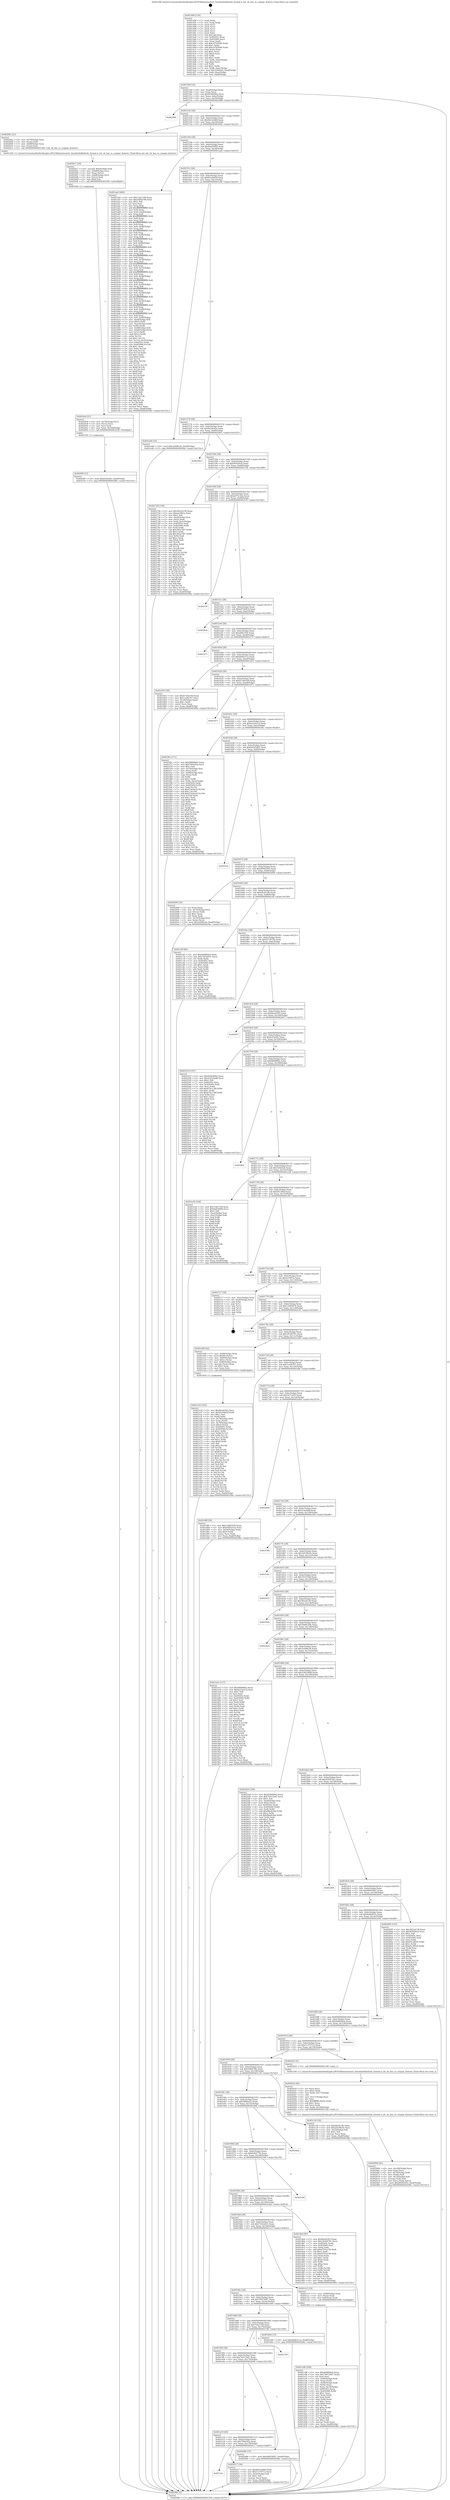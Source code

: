 digraph "0x401490" {
  label = "0x401490 (/mnt/c/Users/mathe/Desktop/tcc/POCII/binaries/extr_linuxfsxfslibxfsxfs_format.h_xfs_sb_has_ro_compat_feature_Final-ollvm.out::main(0))"
  labelloc = "t"
  node[shape=record]

  Entry [label="",width=0.3,height=0.3,shape=circle,fillcolor=black,style=filled]
  "0x401504" [label="{
     0x401504 [32]\l
     | [instrs]\l
     &nbsp;&nbsp;0x401504 \<+6\>: mov -0xa8(%rbp),%eax\l
     &nbsp;&nbsp;0x40150a \<+2\>: mov %eax,%ecx\l
     &nbsp;&nbsp;0x40150c \<+6\>: sub $0x82404062,%ecx\l
     &nbsp;&nbsp;0x401512 \<+6\>: mov %eax,-0xbc(%rbp)\l
     &nbsp;&nbsp;0x401518 \<+6\>: mov %ecx,-0xc0(%rbp)\l
     &nbsp;&nbsp;0x40151e \<+6\>: je 0000000000402988 \<main+0x14f8\>\l
  }"]
  "0x402988" [label="{
     0x402988\l
  }", style=dashed]
  "0x401524" [label="{
     0x401524 [28]\l
     | [instrs]\l
     &nbsp;&nbsp;0x401524 \<+5\>: jmp 0000000000401529 \<main+0x99\>\l
     &nbsp;&nbsp;0x401529 \<+6\>: mov -0xbc(%rbp),%eax\l
     &nbsp;&nbsp;0x40152f \<+5\>: sub $0x84e1ebb8,%eax\l
     &nbsp;&nbsp;0x401534 \<+6\>: mov %eax,-0xc4(%rbp)\l
     &nbsp;&nbsp;0x40153a \<+6\>: je 00000000004020b2 \<main+0xc22\>\l
  }"]
  Exit [label="",width=0.3,height=0.3,shape=circle,fillcolor=black,style=filled,peripheries=2]
  "0x4020b2" [label="{
     0x4020b2 [21]\l
     | [instrs]\l
     &nbsp;&nbsp;0x4020b2 \<+4\>: mov -0x78(%rbp),%rax\l
     &nbsp;&nbsp;0x4020b6 \<+3\>: mov (%rax),%rdi\l
     &nbsp;&nbsp;0x4020b9 \<+7\>: mov -0x88(%rbp),%rax\l
     &nbsp;&nbsp;0x4020c0 \<+2\>: mov (%rax),%esi\l
     &nbsp;&nbsp;0x4020c2 \<+5\>: call 0000000000401240 \<xfs_sb_has_ro_compat_feature\>\l
     | [calls]\l
     &nbsp;&nbsp;0x401240 \{1\} (/mnt/c/Users/mathe/Desktop/tcc/POCII/binaries/extr_linuxfsxfslibxfsxfs_format.h_xfs_sb_has_ro_compat_feature_Final-ollvm.out::xfs_sb_has_ro_compat_feature)\l
  }"]
  "0x401540" [label="{
     0x401540 [28]\l
     | [instrs]\l
     &nbsp;&nbsp;0x401540 \<+5\>: jmp 0000000000401545 \<main+0xb5\>\l
     &nbsp;&nbsp;0x401545 \<+6\>: mov -0xbc(%rbp),%eax\l
     &nbsp;&nbsp;0x40154b \<+5\>: sub $0x8ad599f4,%eax\l
     &nbsp;&nbsp;0x401550 \<+6\>: mov %eax,-0xc8(%rbp)\l
     &nbsp;&nbsp;0x401556 \<+6\>: je 0000000000401aa0 \<main+0x610\>\l
  }"]
  "0x4020f9" [label="{
     0x4020f9 [15]\l
     | [instrs]\l
     &nbsp;&nbsp;0x4020f9 \<+10\>: movl $0xfcf2a58c,-0xa8(%rbp)\l
     &nbsp;&nbsp;0x402103 \<+5\>: jmp 00000000004029bc \<main+0x152c\>\l
  }"]
  "0x401aa0" [label="{
     0x401aa0 [400]\l
     | [instrs]\l
     &nbsp;&nbsp;0x401aa0 \<+5\>: mov $0x7cde730f,%eax\l
     &nbsp;&nbsp;0x401aa5 \<+5\>: mov $0x54fb479b,%ecx\l
     &nbsp;&nbsp;0x401aaa \<+2\>: mov $0x1,%dl\l
     &nbsp;&nbsp;0x401aac \<+2\>: xor %esi,%esi\l
     &nbsp;&nbsp;0x401aae \<+3\>: mov %rsp,%rdi\l
     &nbsp;&nbsp;0x401ab1 \<+4\>: add $0xfffffffffffffff0,%rdi\l
     &nbsp;&nbsp;0x401ab5 \<+3\>: mov %rdi,%rsp\l
     &nbsp;&nbsp;0x401ab8 \<+7\>: mov %rdi,-0xa0(%rbp)\l
     &nbsp;&nbsp;0x401abf \<+3\>: mov %rsp,%rdi\l
     &nbsp;&nbsp;0x401ac2 \<+4\>: add $0xfffffffffffffff0,%rdi\l
     &nbsp;&nbsp;0x401ac6 \<+3\>: mov %rdi,%rsp\l
     &nbsp;&nbsp;0x401ac9 \<+3\>: mov %rsp,%r8\l
     &nbsp;&nbsp;0x401acc \<+4\>: add $0xfffffffffffffff0,%r8\l
     &nbsp;&nbsp;0x401ad0 \<+3\>: mov %r8,%rsp\l
     &nbsp;&nbsp;0x401ad3 \<+7\>: mov %r8,-0x98(%rbp)\l
     &nbsp;&nbsp;0x401ada \<+3\>: mov %rsp,%r8\l
     &nbsp;&nbsp;0x401add \<+4\>: add $0xfffffffffffffff0,%r8\l
     &nbsp;&nbsp;0x401ae1 \<+3\>: mov %r8,%rsp\l
     &nbsp;&nbsp;0x401ae4 \<+7\>: mov %r8,-0x90(%rbp)\l
     &nbsp;&nbsp;0x401aeb \<+3\>: mov %rsp,%r8\l
     &nbsp;&nbsp;0x401aee \<+4\>: add $0xfffffffffffffff0,%r8\l
     &nbsp;&nbsp;0x401af2 \<+3\>: mov %r8,%rsp\l
     &nbsp;&nbsp;0x401af5 \<+7\>: mov %r8,-0x88(%rbp)\l
     &nbsp;&nbsp;0x401afc \<+3\>: mov %rsp,%r8\l
     &nbsp;&nbsp;0x401aff \<+4\>: add $0xfffffffffffffff0,%r8\l
     &nbsp;&nbsp;0x401b03 \<+3\>: mov %r8,%rsp\l
     &nbsp;&nbsp;0x401b06 \<+4\>: mov %r8,-0x80(%rbp)\l
     &nbsp;&nbsp;0x401b0a \<+3\>: mov %rsp,%r8\l
     &nbsp;&nbsp;0x401b0d \<+4\>: add $0xfffffffffffffff0,%r8\l
     &nbsp;&nbsp;0x401b11 \<+3\>: mov %r8,%rsp\l
     &nbsp;&nbsp;0x401b14 \<+4\>: mov %r8,-0x78(%rbp)\l
     &nbsp;&nbsp;0x401b18 \<+3\>: mov %rsp,%r8\l
     &nbsp;&nbsp;0x401b1b \<+4\>: add $0xfffffffffffffff0,%r8\l
     &nbsp;&nbsp;0x401b1f \<+3\>: mov %r8,%rsp\l
     &nbsp;&nbsp;0x401b22 \<+4\>: mov %r8,-0x70(%rbp)\l
     &nbsp;&nbsp;0x401b26 \<+3\>: mov %rsp,%r8\l
     &nbsp;&nbsp;0x401b29 \<+4\>: add $0xfffffffffffffff0,%r8\l
     &nbsp;&nbsp;0x401b2d \<+3\>: mov %r8,%rsp\l
     &nbsp;&nbsp;0x401b30 \<+4\>: mov %r8,-0x68(%rbp)\l
     &nbsp;&nbsp;0x401b34 \<+3\>: mov %rsp,%r8\l
     &nbsp;&nbsp;0x401b37 \<+4\>: add $0xfffffffffffffff0,%r8\l
     &nbsp;&nbsp;0x401b3b \<+3\>: mov %r8,%rsp\l
     &nbsp;&nbsp;0x401b3e \<+4\>: mov %r8,-0x60(%rbp)\l
     &nbsp;&nbsp;0x401b42 \<+3\>: mov %rsp,%r8\l
     &nbsp;&nbsp;0x401b45 \<+4\>: add $0xfffffffffffffff0,%r8\l
     &nbsp;&nbsp;0x401b49 \<+3\>: mov %r8,%rsp\l
     &nbsp;&nbsp;0x401b4c \<+4\>: mov %r8,-0x58(%rbp)\l
     &nbsp;&nbsp;0x401b50 \<+3\>: mov %rsp,%r8\l
     &nbsp;&nbsp;0x401b53 \<+4\>: add $0xfffffffffffffff0,%r8\l
     &nbsp;&nbsp;0x401b57 \<+3\>: mov %r8,%rsp\l
     &nbsp;&nbsp;0x401b5a \<+4\>: mov %r8,-0x50(%rbp)\l
     &nbsp;&nbsp;0x401b5e \<+3\>: mov %rsp,%r8\l
     &nbsp;&nbsp;0x401b61 \<+4\>: add $0xfffffffffffffff0,%r8\l
     &nbsp;&nbsp;0x401b65 \<+3\>: mov %r8,%rsp\l
     &nbsp;&nbsp;0x401b68 \<+4\>: mov %r8,-0x48(%rbp)\l
     &nbsp;&nbsp;0x401b6c \<+3\>: mov %rsp,%r8\l
     &nbsp;&nbsp;0x401b6f \<+4\>: add $0xfffffffffffffff0,%r8\l
     &nbsp;&nbsp;0x401b73 \<+3\>: mov %r8,%rsp\l
     &nbsp;&nbsp;0x401b76 \<+4\>: mov %r8,-0x40(%rbp)\l
     &nbsp;&nbsp;0x401b7a \<+7\>: mov -0xa0(%rbp),%r8\l
     &nbsp;&nbsp;0x401b81 \<+7\>: movl $0x0,(%r8)\l
     &nbsp;&nbsp;0x401b88 \<+7\>: mov -0xac(%rbp),%r9d\l
     &nbsp;&nbsp;0x401b8f \<+3\>: mov %r9d,(%rdi)\l
     &nbsp;&nbsp;0x401b92 \<+7\>: mov -0x98(%rbp),%r8\l
     &nbsp;&nbsp;0x401b99 \<+7\>: mov -0xb8(%rbp),%r10\l
     &nbsp;&nbsp;0x401ba0 \<+3\>: mov %r10,(%r8)\l
     &nbsp;&nbsp;0x401ba3 \<+3\>: cmpl $0x2,(%rdi)\l
     &nbsp;&nbsp;0x401ba6 \<+4\>: setne %r11b\l
     &nbsp;&nbsp;0x401baa \<+4\>: and $0x1,%r11b\l
     &nbsp;&nbsp;0x401bae \<+4\>: mov %r11b,-0x35(%rbp)\l
     &nbsp;&nbsp;0x401bb2 \<+7\>: mov 0x40505c,%ebx\l
     &nbsp;&nbsp;0x401bb9 \<+8\>: mov 0x405060,%r14d\l
     &nbsp;&nbsp;0x401bc1 \<+3\>: sub $0x1,%esi\l
     &nbsp;&nbsp;0x401bc4 \<+3\>: mov %ebx,%r15d\l
     &nbsp;&nbsp;0x401bc7 \<+3\>: add %esi,%r15d\l
     &nbsp;&nbsp;0x401bca \<+4\>: imul %r15d,%ebx\l
     &nbsp;&nbsp;0x401bce \<+3\>: and $0x1,%ebx\l
     &nbsp;&nbsp;0x401bd1 \<+3\>: cmp $0x0,%ebx\l
     &nbsp;&nbsp;0x401bd4 \<+4\>: sete %r11b\l
     &nbsp;&nbsp;0x401bd8 \<+4\>: cmp $0xa,%r14d\l
     &nbsp;&nbsp;0x401bdc \<+4\>: setl %r12b\l
     &nbsp;&nbsp;0x401be0 \<+3\>: mov %r11b,%r13b\l
     &nbsp;&nbsp;0x401be3 \<+4\>: xor $0xff,%r13b\l
     &nbsp;&nbsp;0x401be7 \<+3\>: mov %r12b,%sil\l
     &nbsp;&nbsp;0x401bea \<+4\>: xor $0xff,%sil\l
     &nbsp;&nbsp;0x401bee \<+3\>: xor $0x0,%dl\l
     &nbsp;&nbsp;0x401bf1 \<+3\>: mov %r13b,%dil\l
     &nbsp;&nbsp;0x401bf4 \<+4\>: and $0x0,%dil\l
     &nbsp;&nbsp;0x401bf8 \<+3\>: and %dl,%r11b\l
     &nbsp;&nbsp;0x401bfb \<+3\>: mov %sil,%r8b\l
     &nbsp;&nbsp;0x401bfe \<+4\>: and $0x0,%r8b\l
     &nbsp;&nbsp;0x401c02 \<+3\>: and %dl,%r12b\l
     &nbsp;&nbsp;0x401c05 \<+3\>: or %r11b,%dil\l
     &nbsp;&nbsp;0x401c08 \<+3\>: or %r12b,%r8b\l
     &nbsp;&nbsp;0x401c0b \<+3\>: xor %r8b,%dil\l
     &nbsp;&nbsp;0x401c0e \<+3\>: or %sil,%r13b\l
     &nbsp;&nbsp;0x401c11 \<+4\>: xor $0xff,%r13b\l
     &nbsp;&nbsp;0x401c15 \<+3\>: or $0x0,%dl\l
     &nbsp;&nbsp;0x401c18 \<+3\>: and %dl,%r13b\l
     &nbsp;&nbsp;0x401c1b \<+3\>: or %r13b,%dil\l
     &nbsp;&nbsp;0x401c1e \<+4\>: test $0x1,%dil\l
     &nbsp;&nbsp;0x401c22 \<+3\>: cmovne %ecx,%eax\l
     &nbsp;&nbsp;0x401c25 \<+6\>: mov %eax,-0xa8(%rbp)\l
     &nbsp;&nbsp;0x401c2b \<+5\>: jmp 00000000004029bc \<main+0x152c\>\l
  }"]
  "0x40155c" [label="{
     0x40155c [28]\l
     | [instrs]\l
     &nbsp;&nbsp;0x40155c \<+5\>: jmp 0000000000401561 \<main+0xd1\>\l
     &nbsp;&nbsp;0x401561 \<+6\>: mov -0xbc(%rbp),%eax\l
     &nbsp;&nbsp;0x401567 \<+5\>: sub $0x91e0dd3f,%eax\l
     &nbsp;&nbsp;0x40156c \<+6\>: mov %eax,-0xcc(%rbp)\l
     &nbsp;&nbsp;0x401572 \<+6\>: je 0000000000401ed4 \<main+0xa44\>\l
  }"]
  "0x4020e4" [label="{
     0x4020e4 [21]\l
     | [instrs]\l
     &nbsp;&nbsp;0x4020e4 \<+4\>: mov -0x78(%rbp),%rcx\l
     &nbsp;&nbsp;0x4020e8 \<+3\>: mov (%rcx),%rcx\l
     &nbsp;&nbsp;0x4020eb \<+3\>: mov %rcx,%rdi\l
     &nbsp;&nbsp;0x4020ee \<+6\>: mov %eax,-0x184(%rbp)\l
     &nbsp;&nbsp;0x4020f4 \<+5\>: call 0000000000401030 \<free@plt\>\l
     | [calls]\l
     &nbsp;&nbsp;0x401030 \{1\} (unknown)\l
  }"]
  "0x401ed4" [label="{
     0x401ed4 [15]\l
     | [instrs]\l
     &nbsp;&nbsp;0x401ed4 \<+10\>: movl $0x3e096ce6,-0xa8(%rbp)\l
     &nbsp;&nbsp;0x401ede \<+5\>: jmp 00000000004029bc \<main+0x152c\>\l
  }"]
  "0x401578" [label="{
     0x401578 [28]\l
     | [instrs]\l
     &nbsp;&nbsp;0x401578 \<+5\>: jmp 000000000040157d \<main+0xed\>\l
     &nbsp;&nbsp;0x40157d \<+6\>: mov -0xbc(%rbp),%eax\l
     &nbsp;&nbsp;0x401583 \<+5\>: sub $0x9e29cd2e,%eax\l
     &nbsp;&nbsp;0x401588 \<+6\>: mov %eax,-0xd0(%rbp)\l
     &nbsp;&nbsp;0x40158e \<+6\>: je 00000000004024b3 \<main+0x1023\>\l
  }"]
  "0x4020c7" [label="{
     0x4020c7 [29]\l
     | [instrs]\l
     &nbsp;&nbsp;0x4020c7 \<+10\>: movabs $0x4030d6,%rdi\l
     &nbsp;&nbsp;0x4020d1 \<+4\>: mov -0x68(%rbp),%rcx\l
     &nbsp;&nbsp;0x4020d5 \<+2\>: mov %eax,(%rcx)\l
     &nbsp;&nbsp;0x4020d7 \<+4\>: mov -0x68(%rbp),%rcx\l
     &nbsp;&nbsp;0x4020db \<+2\>: mov (%rcx),%esi\l
     &nbsp;&nbsp;0x4020dd \<+2\>: mov $0x0,%al\l
     &nbsp;&nbsp;0x4020df \<+5\>: call 0000000000401040 \<printf@plt\>\l
     | [calls]\l
     &nbsp;&nbsp;0x401040 \{1\} (unknown)\l
  }"]
  "0x4024b3" [label="{
     0x4024b3\l
  }", style=dashed]
  "0x401594" [label="{
     0x401594 [28]\l
     | [instrs]\l
     &nbsp;&nbsp;0x401594 \<+5\>: jmp 0000000000401599 \<main+0x109\>\l
     &nbsp;&nbsp;0x401599 \<+6\>: mov -0xbc(%rbp),%eax\l
     &nbsp;&nbsp;0x40159f \<+5\>: sub $0x9f362bcb,%eax\l
     &nbsp;&nbsp;0x4015a4 \<+6\>: mov %eax,-0xd4(%rbp)\l
     &nbsp;&nbsp;0x4015aa \<+6\>: je 0000000000402728 \<main+0x1298\>\l
  }"]
  "0x402066" [label="{
     0x402066 [42]\l
     | [instrs]\l
     &nbsp;&nbsp;0x402066 \<+6\>: mov -0x180(%rbp),%ecx\l
     &nbsp;&nbsp;0x40206c \<+3\>: imul %eax,%ecx\l
     &nbsp;&nbsp;0x40206f \<+4\>: mov -0x78(%rbp),%rdi\l
     &nbsp;&nbsp;0x402073 \<+3\>: mov (%rdi),%rdi\l
     &nbsp;&nbsp;0x402076 \<+4\>: mov -0x70(%rbp),%r8\l
     &nbsp;&nbsp;0x40207a \<+3\>: movslq (%r8),%r8\l
     &nbsp;&nbsp;0x40207d \<+4\>: mov %ecx,(%rdi,%r8,4)\l
     &nbsp;&nbsp;0x402081 \<+10\>: movl $0xd0992045,-0xa8(%rbp)\l
     &nbsp;&nbsp;0x40208b \<+5\>: jmp 00000000004029bc \<main+0x152c\>\l
  }"]
  "0x402728" [label="{
     0x402728 [159]\l
     | [instrs]\l
     &nbsp;&nbsp;0x402728 \<+5\>: mov $0x382cb138,%eax\l
     &nbsp;&nbsp;0x40272d \<+5\>: mov $0xee3901a,%ecx\l
     &nbsp;&nbsp;0x402732 \<+2\>: mov $0x1,%dl\l
     &nbsp;&nbsp;0x402734 \<+7\>: mov -0xa0(%rbp),%rsi\l
     &nbsp;&nbsp;0x40273b \<+2\>: mov (%rsi),%edi\l
     &nbsp;&nbsp;0x40273d \<+3\>: mov %edi,-0x2c(%rbp)\l
     &nbsp;&nbsp;0x402740 \<+7\>: mov 0x40505c,%edi\l
     &nbsp;&nbsp;0x402747 \<+8\>: mov 0x405060,%r8d\l
     &nbsp;&nbsp;0x40274f \<+3\>: mov %edi,%r9d\l
     &nbsp;&nbsp;0x402752 \<+7\>: sub $0x385a7f07,%r9d\l
     &nbsp;&nbsp;0x402759 \<+4\>: sub $0x1,%r9d\l
     &nbsp;&nbsp;0x40275d \<+7\>: add $0x385a7f07,%r9d\l
     &nbsp;&nbsp;0x402764 \<+4\>: imul %r9d,%edi\l
     &nbsp;&nbsp;0x402768 \<+3\>: and $0x1,%edi\l
     &nbsp;&nbsp;0x40276b \<+3\>: cmp $0x0,%edi\l
     &nbsp;&nbsp;0x40276e \<+4\>: sete %r10b\l
     &nbsp;&nbsp;0x402772 \<+4\>: cmp $0xa,%r8d\l
     &nbsp;&nbsp;0x402776 \<+4\>: setl %r11b\l
     &nbsp;&nbsp;0x40277a \<+3\>: mov %r10b,%bl\l
     &nbsp;&nbsp;0x40277d \<+3\>: xor $0xff,%bl\l
     &nbsp;&nbsp;0x402780 \<+3\>: mov %r11b,%r14b\l
     &nbsp;&nbsp;0x402783 \<+4\>: xor $0xff,%r14b\l
     &nbsp;&nbsp;0x402787 \<+3\>: xor $0x0,%dl\l
     &nbsp;&nbsp;0x40278a \<+3\>: mov %bl,%r15b\l
     &nbsp;&nbsp;0x40278d \<+4\>: and $0x0,%r15b\l
     &nbsp;&nbsp;0x402791 \<+3\>: and %dl,%r10b\l
     &nbsp;&nbsp;0x402794 \<+3\>: mov %r14b,%r12b\l
     &nbsp;&nbsp;0x402797 \<+4\>: and $0x0,%r12b\l
     &nbsp;&nbsp;0x40279b \<+3\>: and %dl,%r11b\l
     &nbsp;&nbsp;0x40279e \<+3\>: or %r10b,%r15b\l
     &nbsp;&nbsp;0x4027a1 \<+3\>: or %r11b,%r12b\l
     &nbsp;&nbsp;0x4027a4 \<+3\>: xor %r12b,%r15b\l
     &nbsp;&nbsp;0x4027a7 \<+3\>: or %r14b,%bl\l
     &nbsp;&nbsp;0x4027aa \<+3\>: xor $0xff,%bl\l
     &nbsp;&nbsp;0x4027ad \<+3\>: or $0x0,%dl\l
     &nbsp;&nbsp;0x4027b0 \<+2\>: and %dl,%bl\l
     &nbsp;&nbsp;0x4027b2 \<+3\>: or %bl,%r15b\l
     &nbsp;&nbsp;0x4027b5 \<+4\>: test $0x1,%r15b\l
     &nbsp;&nbsp;0x4027b9 \<+3\>: cmovne %ecx,%eax\l
     &nbsp;&nbsp;0x4027bc \<+6\>: mov %eax,-0xa8(%rbp)\l
     &nbsp;&nbsp;0x4027c2 \<+5\>: jmp 00000000004029bc \<main+0x152c\>\l
  }"]
  "0x4015b0" [label="{
     0x4015b0 [28]\l
     | [instrs]\l
     &nbsp;&nbsp;0x4015b0 \<+5\>: jmp 00000000004015b5 \<main+0x125\>\l
     &nbsp;&nbsp;0x4015b5 \<+6\>: mov -0xbc(%rbp),%eax\l
     &nbsp;&nbsp;0x4015bb \<+5\>: sub $0xa975c2ba,%eax\l
     &nbsp;&nbsp;0x4015c0 \<+6\>: mov %eax,-0xd8(%rbp)\l
     &nbsp;&nbsp;0x4015c6 \<+6\>: je 000000000040253f \<main+0x10af\>\l
  }"]
  "0x40203a" [label="{
     0x40203a [44]\l
     | [instrs]\l
     &nbsp;&nbsp;0x40203a \<+2\>: xor %ecx,%ecx\l
     &nbsp;&nbsp;0x40203c \<+5\>: mov $0x2,%edx\l
     &nbsp;&nbsp;0x402041 \<+6\>: mov %edx,-0x17c(%rbp)\l
     &nbsp;&nbsp;0x402047 \<+1\>: cltd\l
     &nbsp;&nbsp;0x402048 \<+6\>: mov -0x17c(%rbp),%esi\l
     &nbsp;&nbsp;0x40204e \<+2\>: idiv %esi\l
     &nbsp;&nbsp;0x402050 \<+6\>: imul $0xfffffffe,%edx,%edx\l
     &nbsp;&nbsp;0x402056 \<+3\>: sub $0x1,%ecx\l
     &nbsp;&nbsp;0x402059 \<+2\>: sub %ecx,%edx\l
     &nbsp;&nbsp;0x40205b \<+6\>: mov %edx,-0x180(%rbp)\l
     &nbsp;&nbsp;0x402061 \<+5\>: call 0000000000401160 \<next_i\>\l
     | [calls]\l
     &nbsp;&nbsp;0x401160 \{1\} (/mnt/c/Users/mathe/Desktop/tcc/POCII/binaries/extr_linuxfsxfslibxfsxfs_format.h_xfs_sb_has_ro_compat_feature_Final-ollvm.out::next_i)\l
  }"]
  "0x40253f" [label="{
     0x40253f\l
  }", style=dashed]
  "0x4015cc" [label="{
     0x4015cc [28]\l
     | [instrs]\l
     &nbsp;&nbsp;0x4015cc \<+5\>: jmp 00000000004015d1 \<main+0x141\>\l
     &nbsp;&nbsp;0x4015d1 \<+6\>: mov -0xbc(%rbp),%eax\l
     &nbsp;&nbsp;0x4015d7 \<+5\>: sub $0xa97eb914,%eax\l
     &nbsp;&nbsp;0x4015dc \<+6\>: mov %eax,-0xdc(%rbp)\l
     &nbsp;&nbsp;0x4015e2 \<+6\>: je 00000000004028c6 \<main+0x1436\>\l
  }"]
  "0x401a2c" [label="{
     0x401a2c\l
  }", style=dashed]
  "0x4028c6" [label="{
     0x4028c6\l
  }", style=dashed]
  "0x4015e8" [label="{
     0x4015e8 [28]\l
     | [instrs]\l
     &nbsp;&nbsp;0x4015e8 \<+5\>: jmp 00000000004015ed \<main+0x15d\>\l
     &nbsp;&nbsp;0x4015ed \<+6\>: mov -0xbc(%rbp),%eax\l
     &nbsp;&nbsp;0x4015f3 \<+5\>: sub $0xab81cf2b,%eax\l
     &nbsp;&nbsp;0x4015f8 \<+6\>: mov %eax,-0xe0(%rbp)\l
     &nbsp;&nbsp;0x4015fe \<+6\>: je 0000000000402273 \<main+0xde3\>\l
  }"]
  "0x402017" [label="{
     0x402017 [30]\l
     | [instrs]\l
     &nbsp;&nbsp;0x402017 \<+5\>: mov $0x84e1ebb8,%eax\l
     &nbsp;&nbsp;0x40201c \<+5\>: mov $0x513707c2,%ecx\l
     &nbsp;&nbsp;0x402021 \<+3\>: mov -0x2e(%rbp),%dl\l
     &nbsp;&nbsp;0x402024 \<+3\>: test $0x1,%dl\l
     &nbsp;&nbsp;0x402027 \<+3\>: cmovne %ecx,%eax\l
     &nbsp;&nbsp;0x40202a \<+6\>: mov %eax,-0xa8(%rbp)\l
     &nbsp;&nbsp;0x402030 \<+5\>: jmp 00000000004029bc \<main+0x152c\>\l
  }"]
  "0x402273" [label="{
     0x402273\l
  }", style=dashed]
  "0x401604" [label="{
     0x401604 [28]\l
     | [instrs]\l
     &nbsp;&nbsp;0x401604 \<+5\>: jmp 0000000000401609 \<main+0x179\>\l
     &nbsp;&nbsp;0x401609 \<+6\>: mov -0xbc(%rbp),%eax\l
     &nbsp;&nbsp;0x40160f \<+5\>: sub $0xb6d03c1a,%eax\l
     &nbsp;&nbsp;0x401614 \<+6\>: mov %eax,-0xe4(%rbp)\l
     &nbsp;&nbsp;0x40161a \<+6\>: je 0000000000401d53 \<main+0x8c3\>\l
  }"]
  "0x401a10" [label="{
     0x401a10 [28]\l
     | [instrs]\l
     &nbsp;&nbsp;0x401a10 \<+5\>: jmp 0000000000401a15 \<main+0x585\>\l
     &nbsp;&nbsp;0x401a15 \<+6\>: mov -0xbc(%rbp),%eax\l
     &nbsp;&nbsp;0x401a1b \<+5\>: sub $0x7f40c95a,%eax\l
     &nbsp;&nbsp;0x401a20 \<+6\>: mov %eax,-0x178(%rbp)\l
     &nbsp;&nbsp;0x401a26 \<+6\>: je 0000000000402017 \<main+0xb87\>\l
  }"]
  "0x401d53" [label="{
     0x401d53 [30]\l
     | [instrs]\l
     &nbsp;&nbsp;0x401d53 \<+5\>: mov $0xb728e169,%eax\l
     &nbsp;&nbsp;0x401d58 \<+5\>: mov $0x1ce4b7b7,%ecx\l
     &nbsp;&nbsp;0x401d5d \<+3\>: mov -0x34(%rbp),%edx\l
     &nbsp;&nbsp;0x401d60 \<+3\>: cmp $0x1,%edx\l
     &nbsp;&nbsp;0x401d63 \<+3\>: cmovl %ecx,%eax\l
     &nbsp;&nbsp;0x401d66 \<+6\>: mov %eax,-0xa8(%rbp)\l
     &nbsp;&nbsp;0x401d6c \<+5\>: jmp 00000000004029bc \<main+0x152c\>\l
  }"]
  "0x401620" [label="{
     0x401620 [28]\l
     | [instrs]\l
     &nbsp;&nbsp;0x401620 \<+5\>: jmp 0000000000401625 \<main+0x195\>\l
     &nbsp;&nbsp;0x401625 \<+6\>: mov -0xbc(%rbp),%eax\l
     &nbsp;&nbsp;0x40162b \<+5\>: sub $0xb728e169,%eax\l
     &nbsp;&nbsp;0x401630 \<+6\>: mov %eax,-0xe8(%rbp)\l
     &nbsp;&nbsp;0x401636 \<+6\>: je 0000000000401d71 \<main+0x8e1\>\l
  }"]
  "0x402686" [label="{
     0x402686 [15]\l
     | [instrs]\l
     &nbsp;&nbsp;0x402686 \<+10\>: movl $0x480540b7,-0xa8(%rbp)\l
     &nbsp;&nbsp;0x402690 \<+5\>: jmp 00000000004029bc \<main+0x152c\>\l
  }"]
  "0x401d71" [label="{
     0x401d71\l
  }", style=dashed]
  "0x40163c" [label="{
     0x40163c [28]\l
     | [instrs]\l
     &nbsp;&nbsp;0x40163c \<+5\>: jmp 0000000000401641 \<main+0x1b1\>\l
     &nbsp;&nbsp;0x401641 \<+6\>: mov -0xbc(%rbp),%eax\l
     &nbsp;&nbsp;0x401647 \<+5\>: sub $0xba10a21d,%eax\l
     &nbsp;&nbsp;0x40164c \<+6\>: mov %eax,-0xec(%rbp)\l
     &nbsp;&nbsp;0x401652 \<+6\>: je 0000000000401f6c \<main+0xadc\>\l
  }"]
  "0x4019f4" [label="{
     0x4019f4 [28]\l
     | [instrs]\l
     &nbsp;&nbsp;0x4019f4 \<+5\>: jmp 00000000004019f9 \<main+0x569\>\l
     &nbsp;&nbsp;0x4019f9 \<+6\>: mov -0xbc(%rbp),%eax\l
     &nbsp;&nbsp;0x4019ff \<+5\>: sub $0x7e011bd1,%eax\l
     &nbsp;&nbsp;0x401a04 \<+6\>: mov %eax,-0x174(%rbp)\l
     &nbsp;&nbsp;0x401a0a \<+6\>: je 0000000000402686 \<main+0x11f6\>\l
  }"]
  "0x401f6c" [label="{
     0x401f6c [171]\l
     | [instrs]\l
     &nbsp;&nbsp;0x401f6c \<+5\>: mov $0xfd8998d2,%eax\l
     &nbsp;&nbsp;0x401f71 \<+5\>: mov $0x7f40c95a,%ecx\l
     &nbsp;&nbsp;0x401f76 \<+2\>: mov $0x1,%dl\l
     &nbsp;&nbsp;0x401f78 \<+4\>: mov -0x70(%rbp),%rsi\l
     &nbsp;&nbsp;0x401f7c \<+2\>: mov (%rsi),%edi\l
     &nbsp;&nbsp;0x401f7e \<+4\>: mov -0x80(%rbp),%rsi\l
     &nbsp;&nbsp;0x401f82 \<+2\>: cmp (%rsi),%edi\l
     &nbsp;&nbsp;0x401f84 \<+4\>: setl %r8b\l
     &nbsp;&nbsp;0x401f88 \<+4\>: and $0x1,%r8b\l
     &nbsp;&nbsp;0x401f8c \<+4\>: mov %r8b,-0x2e(%rbp)\l
     &nbsp;&nbsp;0x401f90 \<+7\>: mov 0x40505c,%edi\l
     &nbsp;&nbsp;0x401f97 \<+8\>: mov 0x405060,%r9d\l
     &nbsp;&nbsp;0x401f9f \<+3\>: mov %edi,%r10d\l
     &nbsp;&nbsp;0x401fa2 \<+7\>: sub $0xf33e9a16,%r10d\l
     &nbsp;&nbsp;0x401fa9 \<+4\>: sub $0x1,%r10d\l
     &nbsp;&nbsp;0x401fad \<+7\>: add $0xf33e9a16,%r10d\l
     &nbsp;&nbsp;0x401fb4 \<+4\>: imul %r10d,%edi\l
     &nbsp;&nbsp;0x401fb8 \<+3\>: and $0x1,%edi\l
     &nbsp;&nbsp;0x401fbb \<+3\>: cmp $0x0,%edi\l
     &nbsp;&nbsp;0x401fbe \<+4\>: sete %r8b\l
     &nbsp;&nbsp;0x401fc2 \<+4\>: cmp $0xa,%r9d\l
     &nbsp;&nbsp;0x401fc6 \<+4\>: setl %r11b\l
     &nbsp;&nbsp;0x401fca \<+3\>: mov %r8b,%bl\l
     &nbsp;&nbsp;0x401fcd \<+3\>: xor $0xff,%bl\l
     &nbsp;&nbsp;0x401fd0 \<+3\>: mov %r11b,%r14b\l
     &nbsp;&nbsp;0x401fd3 \<+4\>: xor $0xff,%r14b\l
     &nbsp;&nbsp;0x401fd7 \<+3\>: xor $0x0,%dl\l
     &nbsp;&nbsp;0x401fda \<+3\>: mov %bl,%r15b\l
     &nbsp;&nbsp;0x401fdd \<+4\>: and $0x0,%r15b\l
     &nbsp;&nbsp;0x401fe1 \<+3\>: and %dl,%r8b\l
     &nbsp;&nbsp;0x401fe4 \<+3\>: mov %r14b,%r12b\l
     &nbsp;&nbsp;0x401fe7 \<+4\>: and $0x0,%r12b\l
     &nbsp;&nbsp;0x401feb \<+3\>: and %dl,%r11b\l
     &nbsp;&nbsp;0x401fee \<+3\>: or %r8b,%r15b\l
     &nbsp;&nbsp;0x401ff1 \<+3\>: or %r11b,%r12b\l
     &nbsp;&nbsp;0x401ff4 \<+3\>: xor %r12b,%r15b\l
     &nbsp;&nbsp;0x401ff7 \<+3\>: or %r14b,%bl\l
     &nbsp;&nbsp;0x401ffa \<+3\>: xor $0xff,%bl\l
     &nbsp;&nbsp;0x401ffd \<+3\>: or $0x0,%dl\l
     &nbsp;&nbsp;0x402000 \<+2\>: and %dl,%bl\l
     &nbsp;&nbsp;0x402002 \<+3\>: or %bl,%r15b\l
     &nbsp;&nbsp;0x402005 \<+4\>: test $0x1,%r15b\l
     &nbsp;&nbsp;0x402009 \<+3\>: cmovne %ecx,%eax\l
     &nbsp;&nbsp;0x40200c \<+6\>: mov %eax,-0xa8(%rbp)\l
     &nbsp;&nbsp;0x402012 \<+5\>: jmp 00000000004029bc \<main+0x152c\>\l
  }"]
  "0x401658" [label="{
     0x401658 [28]\l
     | [instrs]\l
     &nbsp;&nbsp;0x401658 \<+5\>: jmp 000000000040165d \<main+0x1cd\>\l
     &nbsp;&nbsp;0x40165d \<+6\>: mov -0xbc(%rbp),%eax\l
     &nbsp;&nbsp;0x401663 \<+5\>: sub $0xbe045d05,%eax\l
     &nbsp;&nbsp;0x401668 \<+6\>: mov %eax,-0xf0(%rbp)\l
     &nbsp;&nbsp;0x40166e \<+6\>: je 00000000004022ce \<main+0xe3e\>\l
  }"]
  "0x4027d9" [label="{
     0x4027d9\l
  }", style=dashed]
  "0x4022ce" [label="{
     0x4022ce\l
  }", style=dashed]
  "0x401674" [label="{
     0x401674 [28]\l
     | [instrs]\l
     &nbsp;&nbsp;0x401674 \<+5\>: jmp 0000000000401679 \<main+0x1e9\>\l
     &nbsp;&nbsp;0x401679 \<+6\>: mov -0xbc(%rbp),%eax\l
     &nbsp;&nbsp;0x40167f \<+5\>: sub $0xd0992045,%eax\l
     &nbsp;&nbsp;0x401684 \<+6\>: mov %eax,-0xf4(%rbp)\l
     &nbsp;&nbsp;0x40168a \<+6\>: je 0000000000402090 \<main+0xc00\>\l
  }"]
  "0x401e32" [label="{
     0x401e32 [162]\l
     | [instrs]\l
     &nbsp;&nbsp;0x401e32 \<+5\>: mov $0xfbeeb593,%ecx\l
     &nbsp;&nbsp;0x401e37 \<+5\>: mov $0x91e0dd3f,%edx\l
     &nbsp;&nbsp;0x401e3c \<+3\>: mov $0x1,%sil\l
     &nbsp;&nbsp;0x401e3f \<+3\>: xor %r8d,%r8d\l
     &nbsp;&nbsp;0x401e42 \<+4\>: mov -0x78(%rbp),%rdi\l
     &nbsp;&nbsp;0x401e46 \<+3\>: mov %rax,(%rdi)\l
     &nbsp;&nbsp;0x401e49 \<+4\>: mov -0x70(%rbp),%rax\l
     &nbsp;&nbsp;0x401e4d \<+6\>: movl $0x0,(%rax)\l
     &nbsp;&nbsp;0x401e53 \<+8\>: mov 0x40505c,%r9d\l
     &nbsp;&nbsp;0x401e5b \<+8\>: mov 0x405060,%r10d\l
     &nbsp;&nbsp;0x401e63 \<+4\>: sub $0x1,%r8d\l
     &nbsp;&nbsp;0x401e67 \<+3\>: mov %r9d,%r11d\l
     &nbsp;&nbsp;0x401e6a \<+3\>: add %r8d,%r11d\l
     &nbsp;&nbsp;0x401e6d \<+4\>: imul %r11d,%r9d\l
     &nbsp;&nbsp;0x401e71 \<+4\>: and $0x1,%r9d\l
     &nbsp;&nbsp;0x401e75 \<+4\>: cmp $0x0,%r9d\l
     &nbsp;&nbsp;0x401e79 \<+3\>: sete %bl\l
     &nbsp;&nbsp;0x401e7c \<+4\>: cmp $0xa,%r10d\l
     &nbsp;&nbsp;0x401e80 \<+4\>: setl %r14b\l
     &nbsp;&nbsp;0x401e84 \<+3\>: mov %bl,%r15b\l
     &nbsp;&nbsp;0x401e87 \<+4\>: xor $0xff,%r15b\l
     &nbsp;&nbsp;0x401e8b \<+3\>: mov %r14b,%r12b\l
     &nbsp;&nbsp;0x401e8e \<+4\>: xor $0xff,%r12b\l
     &nbsp;&nbsp;0x401e92 \<+4\>: xor $0x1,%sil\l
     &nbsp;&nbsp;0x401e96 \<+3\>: mov %r15b,%r13b\l
     &nbsp;&nbsp;0x401e99 \<+4\>: and $0xff,%r13b\l
     &nbsp;&nbsp;0x401e9d \<+3\>: and %sil,%bl\l
     &nbsp;&nbsp;0x401ea0 \<+3\>: mov %r12b,%al\l
     &nbsp;&nbsp;0x401ea3 \<+2\>: and $0xff,%al\l
     &nbsp;&nbsp;0x401ea5 \<+3\>: and %sil,%r14b\l
     &nbsp;&nbsp;0x401ea8 \<+3\>: or %bl,%r13b\l
     &nbsp;&nbsp;0x401eab \<+3\>: or %r14b,%al\l
     &nbsp;&nbsp;0x401eae \<+3\>: xor %al,%r13b\l
     &nbsp;&nbsp;0x401eb1 \<+3\>: or %r12b,%r15b\l
     &nbsp;&nbsp;0x401eb4 \<+4\>: xor $0xff,%r15b\l
     &nbsp;&nbsp;0x401eb8 \<+4\>: or $0x1,%sil\l
     &nbsp;&nbsp;0x401ebc \<+3\>: and %sil,%r15b\l
     &nbsp;&nbsp;0x401ebf \<+3\>: or %r15b,%r13b\l
     &nbsp;&nbsp;0x401ec2 \<+4\>: test $0x1,%r13b\l
     &nbsp;&nbsp;0x401ec6 \<+3\>: cmovne %edx,%ecx\l
     &nbsp;&nbsp;0x401ec9 \<+6\>: mov %ecx,-0xa8(%rbp)\l
     &nbsp;&nbsp;0x401ecf \<+5\>: jmp 00000000004029bc \<main+0x152c\>\l
  }"]
  "0x402090" [label="{
     0x402090 [34]\l
     | [instrs]\l
     &nbsp;&nbsp;0x402090 \<+2\>: xor %eax,%eax\l
     &nbsp;&nbsp;0x402092 \<+4\>: mov -0x70(%rbp),%rcx\l
     &nbsp;&nbsp;0x402096 \<+2\>: mov (%rcx),%edx\l
     &nbsp;&nbsp;0x402098 \<+3\>: sub $0x1,%eax\l
     &nbsp;&nbsp;0x40209b \<+2\>: sub %eax,%edx\l
     &nbsp;&nbsp;0x40209d \<+4\>: mov -0x70(%rbp),%rcx\l
     &nbsp;&nbsp;0x4020a1 \<+2\>: mov %edx,(%rcx)\l
     &nbsp;&nbsp;0x4020a3 \<+10\>: movl $0x3e096ce6,-0xa8(%rbp)\l
     &nbsp;&nbsp;0x4020ad \<+5\>: jmp 00000000004029bc \<main+0x152c\>\l
  }"]
  "0x401690" [label="{
     0x401690 [28]\l
     | [instrs]\l
     &nbsp;&nbsp;0x401690 \<+5\>: jmp 0000000000401695 \<main+0x205\>\l
     &nbsp;&nbsp;0x401695 \<+6\>: mov -0xbc(%rbp),%eax\l
     &nbsp;&nbsp;0x40169b \<+5\>: sub $0xd4c81cfb,%eax\l
     &nbsp;&nbsp;0x4016a0 \<+6\>: mov %eax,-0xf8(%rbp)\l
     &nbsp;&nbsp;0x4016a6 \<+6\>: je 0000000000401c6f \<main+0x7df\>\l
  }"]
  "0x4019d8" [label="{
     0x4019d8 [28]\l
     | [instrs]\l
     &nbsp;&nbsp;0x4019d8 \<+5\>: jmp 00000000004019dd \<main+0x54d\>\l
     &nbsp;&nbsp;0x4019dd \<+6\>: mov -0xbc(%rbp),%eax\l
     &nbsp;&nbsp;0x4019e3 \<+5\>: sub $0x7cde730f,%eax\l
     &nbsp;&nbsp;0x4019e8 \<+6\>: mov %eax,-0x170(%rbp)\l
     &nbsp;&nbsp;0x4019ee \<+6\>: je 00000000004027d9 \<main+0x1349\>\l
  }"]
  "0x401c6f" [label="{
     0x401c6f [86]\l
     | [instrs]\l
     &nbsp;&nbsp;0x401c6f \<+5\>: mov $0x4e869dcb,%eax\l
     &nbsp;&nbsp;0x401c74 \<+5\>: mov $0x7203a631,%ecx\l
     &nbsp;&nbsp;0x401c79 \<+2\>: xor %edx,%edx\l
     &nbsp;&nbsp;0x401c7b \<+7\>: mov 0x40505c,%esi\l
     &nbsp;&nbsp;0x401c82 \<+7\>: mov 0x405060,%edi\l
     &nbsp;&nbsp;0x401c89 \<+3\>: sub $0x1,%edx\l
     &nbsp;&nbsp;0x401c8c \<+3\>: mov %esi,%r8d\l
     &nbsp;&nbsp;0x401c8f \<+3\>: add %edx,%r8d\l
     &nbsp;&nbsp;0x401c92 \<+4\>: imul %r8d,%esi\l
     &nbsp;&nbsp;0x401c96 \<+3\>: and $0x1,%esi\l
     &nbsp;&nbsp;0x401c99 \<+3\>: cmp $0x0,%esi\l
     &nbsp;&nbsp;0x401c9c \<+4\>: sete %r9b\l
     &nbsp;&nbsp;0x401ca0 \<+3\>: cmp $0xa,%edi\l
     &nbsp;&nbsp;0x401ca3 \<+4\>: setl %r10b\l
     &nbsp;&nbsp;0x401ca7 \<+3\>: mov %r9b,%r11b\l
     &nbsp;&nbsp;0x401caa \<+3\>: and %r10b,%r11b\l
     &nbsp;&nbsp;0x401cad \<+3\>: xor %r10b,%r9b\l
     &nbsp;&nbsp;0x401cb0 \<+3\>: or %r9b,%r11b\l
     &nbsp;&nbsp;0x401cb3 \<+4\>: test $0x1,%r11b\l
     &nbsp;&nbsp;0x401cb7 \<+3\>: cmovne %ecx,%eax\l
     &nbsp;&nbsp;0x401cba \<+6\>: mov %eax,-0xa8(%rbp)\l
     &nbsp;&nbsp;0x401cc0 \<+5\>: jmp 00000000004029bc \<main+0x152c\>\l
  }"]
  "0x4016ac" [label="{
     0x4016ac [28]\l
     | [instrs]\l
     &nbsp;&nbsp;0x4016ac \<+5\>: jmp 00000000004016b1 \<main+0x221\>\l
     &nbsp;&nbsp;0x4016b1 \<+6\>: mov -0xbc(%rbp),%eax\l
     &nbsp;&nbsp;0x4016b7 \<+5\>: sub $0xf315976a,%eax\l
     &nbsp;&nbsp;0x4016bc \<+6\>: mov %eax,-0xfc(%rbp)\l
     &nbsp;&nbsp;0x4016c2 \<+6\>: je 0000000000402191 \<main+0xd01\>\l
  }"]
  "0x401d44" [label="{
     0x401d44 [15]\l
     | [instrs]\l
     &nbsp;&nbsp;0x401d44 \<+10\>: movl $0xb6d03c1a,-0xa8(%rbp)\l
     &nbsp;&nbsp;0x401d4e \<+5\>: jmp 00000000004029bc \<main+0x152c\>\l
  }"]
  "0x402191" [label="{
     0x402191\l
  }", style=dashed]
  "0x4016c8" [label="{
     0x4016c8 [28]\l
     | [instrs]\l
     &nbsp;&nbsp;0x4016c8 \<+5\>: jmp 00000000004016cd \<main+0x23d\>\l
     &nbsp;&nbsp;0x4016cd \<+6\>: mov -0xbc(%rbp),%eax\l
     &nbsp;&nbsp;0x4016d3 \<+5\>: sub $0xfbeeb593,%eax\l
     &nbsp;&nbsp;0x4016d8 \<+6\>: mov %eax,-0x100(%rbp)\l
     &nbsp;&nbsp;0x4016de \<+6\>: je 0000000000402857 \<main+0x13c7\>\l
  }"]
  "0x401cd8" [label="{
     0x401cd8 [108]\l
     | [instrs]\l
     &nbsp;&nbsp;0x401cd8 \<+5\>: mov $0x4e869dcb,%ecx\l
     &nbsp;&nbsp;0x401cdd \<+5\>: mov $0x78d72007,%edx\l
     &nbsp;&nbsp;0x401ce2 \<+2\>: xor %esi,%esi\l
     &nbsp;&nbsp;0x401ce4 \<+7\>: mov -0x90(%rbp),%rdi\l
     &nbsp;&nbsp;0x401ceb \<+2\>: mov %eax,(%rdi)\l
     &nbsp;&nbsp;0x401ced \<+7\>: mov -0x90(%rbp),%rdi\l
     &nbsp;&nbsp;0x401cf4 \<+2\>: mov (%rdi),%eax\l
     &nbsp;&nbsp;0x401cf6 \<+3\>: mov %eax,-0x34(%rbp)\l
     &nbsp;&nbsp;0x401cf9 \<+7\>: mov 0x40505c,%eax\l
     &nbsp;&nbsp;0x401d00 \<+8\>: mov 0x405060,%r8d\l
     &nbsp;&nbsp;0x401d08 \<+3\>: sub $0x1,%esi\l
     &nbsp;&nbsp;0x401d0b \<+3\>: mov %eax,%r9d\l
     &nbsp;&nbsp;0x401d0e \<+3\>: add %esi,%r9d\l
     &nbsp;&nbsp;0x401d11 \<+4\>: imul %r9d,%eax\l
     &nbsp;&nbsp;0x401d15 \<+3\>: and $0x1,%eax\l
     &nbsp;&nbsp;0x401d18 \<+3\>: cmp $0x0,%eax\l
     &nbsp;&nbsp;0x401d1b \<+4\>: sete %r10b\l
     &nbsp;&nbsp;0x401d1f \<+4\>: cmp $0xa,%r8d\l
     &nbsp;&nbsp;0x401d23 \<+4\>: setl %r11b\l
     &nbsp;&nbsp;0x401d27 \<+3\>: mov %r10b,%bl\l
     &nbsp;&nbsp;0x401d2a \<+3\>: and %r11b,%bl\l
     &nbsp;&nbsp;0x401d2d \<+3\>: xor %r11b,%r10b\l
     &nbsp;&nbsp;0x401d30 \<+3\>: or %r10b,%bl\l
     &nbsp;&nbsp;0x401d33 \<+3\>: test $0x1,%bl\l
     &nbsp;&nbsp;0x401d36 \<+3\>: cmovne %edx,%ecx\l
     &nbsp;&nbsp;0x401d39 \<+6\>: mov %ecx,-0xa8(%rbp)\l
     &nbsp;&nbsp;0x401d3f \<+5\>: jmp 00000000004029bc \<main+0x152c\>\l
  }"]
  "0x402857" [label="{
     0x402857\l
  }", style=dashed]
  "0x4016e4" [label="{
     0x4016e4 [28]\l
     | [instrs]\l
     &nbsp;&nbsp;0x4016e4 \<+5\>: jmp 00000000004016e9 \<main+0x259\>\l
     &nbsp;&nbsp;0x4016e9 \<+6\>: mov -0xbc(%rbp),%eax\l
     &nbsp;&nbsp;0x4016ef \<+5\>: sub $0xfcf2a58c,%eax\l
     &nbsp;&nbsp;0x4016f4 \<+6\>: mov %eax,-0x104(%rbp)\l
     &nbsp;&nbsp;0x4016fa \<+6\>: je 0000000000402553 \<main+0x10c3\>\l
  }"]
  "0x4019bc" [label="{
     0x4019bc [28]\l
     | [instrs]\l
     &nbsp;&nbsp;0x4019bc \<+5\>: jmp 00000000004019c1 \<main+0x531\>\l
     &nbsp;&nbsp;0x4019c1 \<+6\>: mov -0xbc(%rbp),%eax\l
     &nbsp;&nbsp;0x4019c7 \<+5\>: sub $0x78d72007,%eax\l
     &nbsp;&nbsp;0x4019cc \<+6\>: mov %eax,-0x16c(%rbp)\l
     &nbsp;&nbsp;0x4019d2 \<+6\>: je 0000000000401d44 \<main+0x8b4\>\l
  }"]
  "0x402553" [label="{
     0x402553 [147]\l
     | [instrs]\l
     &nbsp;&nbsp;0x402553 \<+5\>: mov $0x82404062,%eax\l
     &nbsp;&nbsp;0x402558 \<+5\>: mov $0x43d23bd8,%ecx\l
     &nbsp;&nbsp;0x40255d \<+2\>: mov $0x1,%dl\l
     &nbsp;&nbsp;0x40255f \<+7\>: mov 0x40505c,%esi\l
     &nbsp;&nbsp;0x402566 \<+7\>: mov 0x405060,%edi\l
     &nbsp;&nbsp;0x40256d \<+3\>: mov %esi,%r8d\l
     &nbsp;&nbsp;0x402570 \<+7\>: add $0xb7bc138f,%r8d\l
     &nbsp;&nbsp;0x402577 \<+4\>: sub $0x1,%r8d\l
     &nbsp;&nbsp;0x40257b \<+7\>: sub $0xb7bc138f,%r8d\l
     &nbsp;&nbsp;0x402582 \<+4\>: imul %r8d,%esi\l
     &nbsp;&nbsp;0x402586 \<+3\>: and $0x1,%esi\l
     &nbsp;&nbsp;0x402589 \<+3\>: cmp $0x0,%esi\l
     &nbsp;&nbsp;0x40258c \<+4\>: sete %r9b\l
     &nbsp;&nbsp;0x402590 \<+3\>: cmp $0xa,%edi\l
     &nbsp;&nbsp;0x402593 \<+4\>: setl %r10b\l
     &nbsp;&nbsp;0x402597 \<+3\>: mov %r9b,%r11b\l
     &nbsp;&nbsp;0x40259a \<+4\>: xor $0xff,%r11b\l
     &nbsp;&nbsp;0x40259e \<+3\>: mov %r10b,%bl\l
     &nbsp;&nbsp;0x4025a1 \<+3\>: xor $0xff,%bl\l
     &nbsp;&nbsp;0x4025a4 \<+3\>: xor $0x0,%dl\l
     &nbsp;&nbsp;0x4025a7 \<+3\>: mov %r11b,%r14b\l
     &nbsp;&nbsp;0x4025aa \<+4\>: and $0x0,%r14b\l
     &nbsp;&nbsp;0x4025ae \<+3\>: and %dl,%r9b\l
     &nbsp;&nbsp;0x4025b1 \<+3\>: mov %bl,%r15b\l
     &nbsp;&nbsp;0x4025b4 \<+4\>: and $0x0,%r15b\l
     &nbsp;&nbsp;0x4025b8 \<+3\>: and %dl,%r10b\l
     &nbsp;&nbsp;0x4025bb \<+3\>: or %r9b,%r14b\l
     &nbsp;&nbsp;0x4025be \<+3\>: or %r10b,%r15b\l
     &nbsp;&nbsp;0x4025c1 \<+3\>: xor %r15b,%r14b\l
     &nbsp;&nbsp;0x4025c4 \<+3\>: or %bl,%r11b\l
     &nbsp;&nbsp;0x4025c7 \<+4\>: xor $0xff,%r11b\l
     &nbsp;&nbsp;0x4025cb \<+3\>: or $0x0,%dl\l
     &nbsp;&nbsp;0x4025ce \<+3\>: and %dl,%r11b\l
     &nbsp;&nbsp;0x4025d1 \<+3\>: or %r11b,%r14b\l
     &nbsp;&nbsp;0x4025d4 \<+4\>: test $0x1,%r14b\l
     &nbsp;&nbsp;0x4025d8 \<+3\>: cmovne %ecx,%eax\l
     &nbsp;&nbsp;0x4025db \<+6\>: mov %eax,-0xa8(%rbp)\l
     &nbsp;&nbsp;0x4025e1 \<+5\>: jmp 00000000004029bc \<main+0x152c\>\l
  }"]
  "0x401700" [label="{
     0x401700 [28]\l
     | [instrs]\l
     &nbsp;&nbsp;0x401700 \<+5\>: jmp 0000000000401705 \<main+0x275\>\l
     &nbsp;&nbsp;0x401705 \<+6\>: mov -0xbc(%rbp),%eax\l
     &nbsp;&nbsp;0x40170b \<+5\>: sub $0xfd8998d2,%eax\l
     &nbsp;&nbsp;0x401710 \<+6\>: mov %eax,-0x108(%rbp)\l
     &nbsp;&nbsp;0x401716 \<+6\>: je 00000000004028a1 \<main+0x1411\>\l
  }"]
  "0x401cc5" [label="{
     0x401cc5 [19]\l
     | [instrs]\l
     &nbsp;&nbsp;0x401cc5 \<+7\>: mov -0x98(%rbp),%rax\l
     &nbsp;&nbsp;0x401ccc \<+3\>: mov (%rax),%rax\l
     &nbsp;&nbsp;0x401ccf \<+4\>: mov 0x8(%rax),%rdi\l
     &nbsp;&nbsp;0x401cd3 \<+5\>: call 0000000000401060 \<atoi@plt\>\l
     | [calls]\l
     &nbsp;&nbsp;0x401060 \{1\} (unknown)\l
  }"]
  "0x4028a1" [label="{
     0x4028a1\l
  }", style=dashed]
  "0x40171c" [label="{
     0x40171c [28]\l
     | [instrs]\l
     &nbsp;&nbsp;0x40171c \<+5\>: jmp 0000000000401721 \<main+0x291\>\l
     &nbsp;&nbsp;0x401721 \<+6\>: mov -0xbc(%rbp),%eax\l
     &nbsp;&nbsp;0x401727 \<+5\>: sub $0x320d3eb,%eax\l
     &nbsp;&nbsp;0x40172c \<+6\>: mov %eax,-0x10c(%rbp)\l
     &nbsp;&nbsp;0x401732 \<+6\>: je 0000000000401a36 \<main+0x5a6\>\l
  }"]
  "0x4019a0" [label="{
     0x4019a0 [28]\l
     | [instrs]\l
     &nbsp;&nbsp;0x4019a0 \<+5\>: jmp 00000000004019a5 \<main+0x515\>\l
     &nbsp;&nbsp;0x4019a5 \<+6\>: mov -0xbc(%rbp),%eax\l
     &nbsp;&nbsp;0x4019ab \<+5\>: sub $0x7203a631,%eax\l
     &nbsp;&nbsp;0x4019b0 \<+6\>: mov %eax,-0x168(%rbp)\l
     &nbsp;&nbsp;0x4019b6 \<+6\>: je 0000000000401cc5 \<main+0x835\>\l
  }"]
  "0x401a36" [label="{
     0x401a36 [106]\l
     | [instrs]\l
     &nbsp;&nbsp;0x401a36 \<+5\>: mov $0x7cde730f,%eax\l
     &nbsp;&nbsp;0x401a3b \<+5\>: mov $0x8ad599f4,%ecx\l
     &nbsp;&nbsp;0x401a40 \<+2\>: mov $0x1,%dl\l
     &nbsp;&nbsp;0x401a42 \<+7\>: mov -0xa2(%rbp),%sil\l
     &nbsp;&nbsp;0x401a49 \<+7\>: mov -0xa1(%rbp),%dil\l
     &nbsp;&nbsp;0x401a50 \<+3\>: mov %sil,%r8b\l
     &nbsp;&nbsp;0x401a53 \<+4\>: xor $0xff,%r8b\l
     &nbsp;&nbsp;0x401a57 \<+3\>: mov %dil,%r9b\l
     &nbsp;&nbsp;0x401a5a \<+4\>: xor $0xff,%r9b\l
     &nbsp;&nbsp;0x401a5e \<+3\>: xor $0x1,%dl\l
     &nbsp;&nbsp;0x401a61 \<+3\>: mov %r8b,%r10b\l
     &nbsp;&nbsp;0x401a64 \<+4\>: and $0xff,%r10b\l
     &nbsp;&nbsp;0x401a68 \<+3\>: and %dl,%sil\l
     &nbsp;&nbsp;0x401a6b \<+3\>: mov %r9b,%r11b\l
     &nbsp;&nbsp;0x401a6e \<+4\>: and $0xff,%r11b\l
     &nbsp;&nbsp;0x401a72 \<+3\>: and %dl,%dil\l
     &nbsp;&nbsp;0x401a75 \<+3\>: or %sil,%r10b\l
     &nbsp;&nbsp;0x401a78 \<+3\>: or %dil,%r11b\l
     &nbsp;&nbsp;0x401a7b \<+3\>: xor %r11b,%r10b\l
     &nbsp;&nbsp;0x401a7e \<+3\>: or %r9b,%r8b\l
     &nbsp;&nbsp;0x401a81 \<+4\>: xor $0xff,%r8b\l
     &nbsp;&nbsp;0x401a85 \<+3\>: or $0x1,%dl\l
     &nbsp;&nbsp;0x401a88 \<+3\>: and %dl,%r8b\l
     &nbsp;&nbsp;0x401a8b \<+3\>: or %r8b,%r10b\l
     &nbsp;&nbsp;0x401a8e \<+4\>: test $0x1,%r10b\l
     &nbsp;&nbsp;0x401a92 \<+3\>: cmovne %ecx,%eax\l
     &nbsp;&nbsp;0x401a95 \<+6\>: mov %eax,-0xa8(%rbp)\l
     &nbsp;&nbsp;0x401a9b \<+5\>: jmp 00000000004029bc \<main+0x152c\>\l
  }"]
  "0x401738" [label="{
     0x401738 [28]\l
     | [instrs]\l
     &nbsp;&nbsp;0x401738 \<+5\>: jmp 000000000040173d \<main+0x2ad\>\l
     &nbsp;&nbsp;0x40173d \<+6\>: mov -0xbc(%rbp),%eax\l
     &nbsp;&nbsp;0x401743 \<+5\>: sub $0x5b15f0d,%eax\l
     &nbsp;&nbsp;0x401748 \<+6\>: mov %eax,-0x110(%rbp)\l
     &nbsp;&nbsp;0x40174e \<+6\>: je 00000000004023f9 \<main+0xf69\>\l
  }"]
  "0x4029bc" [label="{
     0x4029bc [5]\l
     | [instrs]\l
     &nbsp;&nbsp;0x4029bc \<+5\>: jmp 0000000000401504 \<main+0x74\>\l
  }"]
  "0x401490" [label="{
     0x401490 [116]\l
     | [instrs]\l
     &nbsp;&nbsp;0x401490 \<+1\>: push %rbp\l
     &nbsp;&nbsp;0x401491 \<+3\>: mov %rsp,%rbp\l
     &nbsp;&nbsp;0x401494 \<+2\>: push %r15\l
     &nbsp;&nbsp;0x401496 \<+2\>: push %r14\l
     &nbsp;&nbsp;0x401498 \<+2\>: push %r13\l
     &nbsp;&nbsp;0x40149a \<+2\>: push %r12\l
     &nbsp;&nbsp;0x40149c \<+1\>: push %rbx\l
     &nbsp;&nbsp;0x40149d \<+7\>: sub $0x1a8,%rsp\l
     &nbsp;&nbsp;0x4014a4 \<+7\>: mov 0x40505c,%eax\l
     &nbsp;&nbsp;0x4014ab \<+7\>: mov 0x405060,%ecx\l
     &nbsp;&nbsp;0x4014b2 \<+2\>: mov %eax,%edx\l
     &nbsp;&nbsp;0x4014b4 \<+6\>: sub $0xc47b2048,%edx\l
     &nbsp;&nbsp;0x4014ba \<+3\>: sub $0x1,%edx\l
     &nbsp;&nbsp;0x4014bd \<+6\>: add $0xc47b2048,%edx\l
     &nbsp;&nbsp;0x4014c3 \<+3\>: imul %edx,%eax\l
     &nbsp;&nbsp;0x4014c6 \<+3\>: and $0x1,%eax\l
     &nbsp;&nbsp;0x4014c9 \<+3\>: cmp $0x0,%eax\l
     &nbsp;&nbsp;0x4014cc \<+4\>: sete %r8b\l
     &nbsp;&nbsp;0x4014d0 \<+4\>: and $0x1,%r8b\l
     &nbsp;&nbsp;0x4014d4 \<+7\>: mov %r8b,-0xa2(%rbp)\l
     &nbsp;&nbsp;0x4014db \<+3\>: cmp $0xa,%ecx\l
     &nbsp;&nbsp;0x4014de \<+4\>: setl %r8b\l
     &nbsp;&nbsp;0x4014e2 \<+4\>: and $0x1,%r8b\l
     &nbsp;&nbsp;0x4014e6 \<+7\>: mov %r8b,-0xa1(%rbp)\l
     &nbsp;&nbsp;0x4014ed \<+10\>: movl $0x320d3eb,-0xa8(%rbp)\l
     &nbsp;&nbsp;0x4014f7 \<+6\>: mov %edi,-0xac(%rbp)\l
     &nbsp;&nbsp;0x4014fd \<+7\>: mov %rsi,-0xb8(%rbp)\l
  }"]
  "0x401dad" [label="{
     0x401dad [91]\l
     | [instrs]\l
     &nbsp;&nbsp;0x401dad \<+5\>: mov $0xfbeeb593,%eax\l
     &nbsp;&nbsp;0x401db2 \<+5\>: mov $0x18346791,%ecx\l
     &nbsp;&nbsp;0x401db7 \<+7\>: mov 0x40505c,%edx\l
     &nbsp;&nbsp;0x401dbe \<+7\>: mov 0x405060,%esi\l
     &nbsp;&nbsp;0x401dc5 \<+2\>: mov %edx,%edi\l
     &nbsp;&nbsp;0x401dc7 \<+6\>: add $0xd793a158,%edi\l
     &nbsp;&nbsp;0x401dcd \<+3\>: sub $0x1,%edi\l
     &nbsp;&nbsp;0x401dd0 \<+6\>: sub $0xd793a158,%edi\l
     &nbsp;&nbsp;0x401dd6 \<+3\>: imul %edi,%edx\l
     &nbsp;&nbsp;0x401dd9 \<+3\>: and $0x1,%edx\l
     &nbsp;&nbsp;0x401ddc \<+3\>: cmp $0x0,%edx\l
     &nbsp;&nbsp;0x401ddf \<+4\>: sete %r8b\l
     &nbsp;&nbsp;0x401de3 \<+3\>: cmp $0xa,%esi\l
     &nbsp;&nbsp;0x401de6 \<+4\>: setl %r9b\l
     &nbsp;&nbsp;0x401dea \<+3\>: mov %r8b,%r10b\l
     &nbsp;&nbsp;0x401ded \<+3\>: and %r9b,%r10b\l
     &nbsp;&nbsp;0x401df0 \<+3\>: xor %r9b,%r8b\l
     &nbsp;&nbsp;0x401df3 \<+3\>: or %r8b,%r10b\l
     &nbsp;&nbsp;0x401df6 \<+4\>: test $0x1,%r10b\l
     &nbsp;&nbsp;0x401dfa \<+3\>: cmovne %ecx,%eax\l
     &nbsp;&nbsp;0x401dfd \<+6\>: mov %eax,-0xa8(%rbp)\l
     &nbsp;&nbsp;0x401e03 \<+5\>: jmp 00000000004029bc \<main+0x152c\>\l
  }"]
  "0x401984" [label="{
     0x401984 [28]\l
     | [instrs]\l
     &nbsp;&nbsp;0x401984 \<+5\>: jmp 0000000000401989 \<main+0x4f9\>\l
     &nbsp;&nbsp;0x401989 \<+6\>: mov -0xbc(%rbp),%eax\l
     &nbsp;&nbsp;0x40198f \<+5\>: sub $0x6565e552,%eax\l
     &nbsp;&nbsp;0x401994 \<+6\>: mov %eax,-0x164(%rbp)\l
     &nbsp;&nbsp;0x40199a \<+6\>: je 0000000000401dad \<main+0x91d\>\l
  }"]
  "0x4023f9" [label="{
     0x4023f9\l
  }", style=dashed]
  "0x401754" [label="{
     0x401754 [28]\l
     | [instrs]\l
     &nbsp;&nbsp;0x401754 \<+5\>: jmp 0000000000401759 \<main+0x2c9\>\l
     &nbsp;&nbsp;0x401759 \<+6\>: mov -0xbc(%rbp),%eax\l
     &nbsp;&nbsp;0x40175f \<+5\>: sub $0xee3901a,%eax\l
     &nbsp;&nbsp;0x401764 \<+6\>: mov %eax,-0x114(%rbp)\l
     &nbsp;&nbsp;0x40176a \<+6\>: je 00000000004027c7 \<main+0x1337\>\l
  }"]
  "0x402108" [label="{
     0x402108\l
  }", style=dashed]
  "0x4027c7" [label="{
     0x4027c7 [18]\l
     | [instrs]\l
     &nbsp;&nbsp;0x4027c7 \<+3\>: mov -0x2c(%rbp),%eax\l
     &nbsp;&nbsp;0x4027ca \<+4\>: lea -0x28(%rbp),%rsp\l
     &nbsp;&nbsp;0x4027ce \<+1\>: pop %rbx\l
     &nbsp;&nbsp;0x4027cf \<+2\>: pop %r12\l
     &nbsp;&nbsp;0x4027d1 \<+2\>: pop %r13\l
     &nbsp;&nbsp;0x4027d3 \<+2\>: pop %r14\l
     &nbsp;&nbsp;0x4027d5 \<+2\>: pop %r15\l
     &nbsp;&nbsp;0x4027d7 \<+1\>: pop %rbp\l
     &nbsp;&nbsp;0x4027d8 \<+1\>: ret\l
  }"]
  "0x401770" [label="{
     0x401770 [28]\l
     | [instrs]\l
     &nbsp;&nbsp;0x401770 \<+5\>: jmp 0000000000401775 \<main+0x2e5\>\l
     &nbsp;&nbsp;0x401775 \<+6\>: mov -0xbc(%rbp),%eax\l
     &nbsp;&nbsp;0x40177b \<+5\>: sub $0x12b85078,%eax\l
     &nbsp;&nbsp;0x401780 \<+6\>: mov %eax,-0x118(%rbp)\l
     &nbsp;&nbsp;0x401786 \<+6\>: je 0000000000402530 \<main+0x10a0\>\l
  }"]
  "0x401968" [label="{
     0x401968 [28]\l
     | [instrs]\l
     &nbsp;&nbsp;0x401968 \<+5\>: jmp 000000000040196d \<main+0x4dd\>\l
     &nbsp;&nbsp;0x40196d \<+6\>: mov -0xbc(%rbp),%eax\l
     &nbsp;&nbsp;0x401973 \<+5\>: sub $0x626d77fe,%eax\l
     &nbsp;&nbsp;0x401978 \<+6\>: mov %eax,-0x160(%rbp)\l
     &nbsp;&nbsp;0x40197e \<+6\>: je 0000000000402108 \<main+0xc78\>\l
  }"]
  "0x402530" [label="{
     0x402530\l
  }", style=dashed]
  "0x40178c" [label="{
     0x40178c [28]\l
     | [instrs]\l
     &nbsp;&nbsp;0x40178c \<+5\>: jmp 0000000000401791 \<main+0x301\>\l
     &nbsp;&nbsp;0x401791 \<+6\>: mov -0xbc(%rbp),%eax\l
     &nbsp;&nbsp;0x401797 \<+5\>: sub $0x18346791,%eax\l
     &nbsp;&nbsp;0x40179c \<+6\>: mov %eax,-0x11c(%rbp)\l
     &nbsp;&nbsp;0x4017a2 \<+6\>: je 0000000000401e08 \<main+0x978\>\l
  }"]
  "0x4024dd" [label="{
     0x4024dd\l
  }", style=dashed]
  "0x401e08" [label="{
     0x401e08 [42]\l
     | [instrs]\l
     &nbsp;&nbsp;0x401e08 \<+7\>: mov -0x88(%rbp),%rax\l
     &nbsp;&nbsp;0x401e0f \<+6\>: movl $0x64,(%rax)\l
     &nbsp;&nbsp;0x401e15 \<+4\>: mov -0x80(%rbp),%rax\l
     &nbsp;&nbsp;0x401e19 \<+6\>: movl $0x1,(%rax)\l
     &nbsp;&nbsp;0x401e1f \<+4\>: mov -0x80(%rbp),%rax\l
     &nbsp;&nbsp;0x401e23 \<+3\>: movslq (%rax),%rax\l
     &nbsp;&nbsp;0x401e26 \<+4\>: shl $0x2,%rax\l
     &nbsp;&nbsp;0x401e2a \<+3\>: mov %rax,%rdi\l
     &nbsp;&nbsp;0x401e2d \<+5\>: call 0000000000401050 \<malloc@plt\>\l
     | [calls]\l
     &nbsp;&nbsp;0x401050 \{1\} (unknown)\l
  }"]
  "0x4017a8" [label="{
     0x4017a8 [28]\l
     | [instrs]\l
     &nbsp;&nbsp;0x4017a8 \<+5\>: jmp 00000000004017ad \<main+0x31d\>\l
     &nbsp;&nbsp;0x4017ad \<+6\>: mov -0xbc(%rbp),%eax\l
     &nbsp;&nbsp;0x4017b3 \<+5\>: sub $0x1ce4b7b7,%eax\l
     &nbsp;&nbsp;0x4017b8 \<+6\>: mov %eax,-0x120(%rbp)\l
     &nbsp;&nbsp;0x4017be \<+6\>: je 0000000000401d8f \<main+0x8ff\>\l
  }"]
  "0x40194c" [label="{
     0x40194c [28]\l
     | [instrs]\l
     &nbsp;&nbsp;0x40194c \<+5\>: jmp 0000000000401951 \<main+0x4c1\>\l
     &nbsp;&nbsp;0x401951 \<+6\>: mov -0xbc(%rbp),%eax\l
     &nbsp;&nbsp;0x401957 \<+5\>: sub $0x58f9ee22,%eax\l
     &nbsp;&nbsp;0x40195c \<+6\>: mov %eax,-0x15c(%rbp)\l
     &nbsp;&nbsp;0x401962 \<+6\>: je 00000000004024dd \<main+0x104d\>\l
  }"]
  "0x401d8f" [label="{
     0x401d8f [30]\l
     | [instrs]\l
     &nbsp;&nbsp;0x401d8f \<+5\>: mov $0x12b85078,%eax\l
     &nbsp;&nbsp;0x401d94 \<+5\>: mov $0x6565e552,%ecx\l
     &nbsp;&nbsp;0x401d99 \<+3\>: mov -0x34(%rbp),%edx\l
     &nbsp;&nbsp;0x401d9c \<+3\>: cmp $0x0,%edx\l
     &nbsp;&nbsp;0x401d9f \<+3\>: cmove %ecx,%eax\l
     &nbsp;&nbsp;0x401da2 \<+6\>: mov %eax,-0xa8(%rbp)\l
     &nbsp;&nbsp;0x401da8 \<+5\>: jmp 00000000004029bc \<main+0x152c\>\l
  }"]
  "0x4017c4" [label="{
     0x4017c4 [28]\l
     | [instrs]\l
     &nbsp;&nbsp;0x4017c4 \<+5\>: jmp 00000000004017c9 \<main+0x339\>\l
     &nbsp;&nbsp;0x4017c9 \<+6\>: mov -0xbc(%rbp),%eax\l
     &nbsp;&nbsp;0x4017cf \<+5\>: sub $0x1fc7c453,%eax\l
     &nbsp;&nbsp;0x4017d4 \<+6\>: mov %eax,-0x124(%rbp)\l
     &nbsp;&nbsp;0x4017da \<+6\>: je 000000000040290d \<main+0x147d\>\l
  }"]
  "0x401c30" [label="{
     0x401c30 [30]\l
     | [instrs]\l
     &nbsp;&nbsp;0x401c30 \<+5\>: mov $0xd4c81cfb,%eax\l
     &nbsp;&nbsp;0x401c35 \<+5\>: mov $0x2d198c4e,%ecx\l
     &nbsp;&nbsp;0x401c3a \<+3\>: mov -0x35(%rbp),%dl\l
     &nbsp;&nbsp;0x401c3d \<+3\>: test $0x1,%dl\l
     &nbsp;&nbsp;0x401c40 \<+3\>: cmovne %ecx,%eax\l
     &nbsp;&nbsp;0x401c43 \<+6\>: mov %eax,-0xa8(%rbp)\l
     &nbsp;&nbsp;0x401c49 \<+5\>: jmp 00000000004029bc \<main+0x152c\>\l
  }"]
  "0x40290d" [label="{
     0x40290d\l
  }", style=dashed]
  "0x4017e0" [label="{
     0x4017e0 [28]\l
     | [instrs]\l
     &nbsp;&nbsp;0x4017e0 \<+5\>: jmp 00000000004017e5 \<main+0x355\>\l
     &nbsp;&nbsp;0x4017e5 \<+6\>: mov -0xbc(%rbp),%eax\l
     &nbsp;&nbsp;0x4017eb \<+5\>: sub $0x2caefddf,%eax\l
     &nbsp;&nbsp;0x4017f0 \<+6\>: mov %eax,-0x128(%rbp)\l
     &nbsp;&nbsp;0x4017f6 \<+6\>: je 0000000000402366 \<main+0xed6\>\l
  }"]
  "0x401930" [label="{
     0x401930 [28]\l
     | [instrs]\l
     &nbsp;&nbsp;0x401930 \<+5\>: jmp 0000000000401935 \<main+0x4a5\>\l
     &nbsp;&nbsp;0x401935 \<+6\>: mov -0xbc(%rbp),%eax\l
     &nbsp;&nbsp;0x40193b \<+5\>: sub $0x54fb479b,%eax\l
     &nbsp;&nbsp;0x401940 \<+6\>: mov %eax,-0x158(%rbp)\l
     &nbsp;&nbsp;0x401946 \<+6\>: je 0000000000401c30 \<main+0x7a0\>\l
  }"]
  "0x402366" [label="{
     0x402366\l
  }", style=dashed]
  "0x4017fc" [label="{
     0x4017fc [28]\l
     | [instrs]\l
     &nbsp;&nbsp;0x4017fc \<+5\>: jmp 0000000000401801 \<main+0x371\>\l
     &nbsp;&nbsp;0x401801 \<+6\>: mov -0xbc(%rbp),%eax\l
     &nbsp;&nbsp;0x401807 \<+5\>: sub $0x2d198c4e,%eax\l
     &nbsp;&nbsp;0x40180c \<+6\>: mov %eax,-0x12c(%rbp)\l
     &nbsp;&nbsp;0x401812 \<+6\>: je 0000000000401c4e \<main+0x7be\>\l
  }"]
  "0x402035" [label="{
     0x402035 [5]\l
     | [instrs]\l
     &nbsp;&nbsp;0x402035 \<+5\>: call 0000000000401160 \<next_i\>\l
     | [calls]\l
     &nbsp;&nbsp;0x401160 \{1\} (/mnt/c/Users/mathe/Desktop/tcc/POCII/binaries/extr_linuxfsxfslibxfsxfs_format.h_xfs_sb_has_ro_compat_feature_Final-ollvm.out::next_i)\l
  }"]
  "0x401c4e" [label="{
     0x401c4e\l
  }", style=dashed]
  "0x401818" [label="{
     0x401818 [28]\l
     | [instrs]\l
     &nbsp;&nbsp;0x401818 \<+5\>: jmp 000000000040181d \<main+0x38d\>\l
     &nbsp;&nbsp;0x40181d \<+6\>: mov -0xbc(%rbp),%eax\l
     &nbsp;&nbsp;0x401823 \<+5\>: sub $0x35cf37dd,%eax\l
     &nbsp;&nbsp;0x401828 \<+6\>: mov %eax,-0x130(%rbp)\l
     &nbsp;&nbsp;0x40182e \<+6\>: je 0000000000402932 \<main+0x14a2\>\l
  }"]
  "0x401914" [label="{
     0x401914 [28]\l
     | [instrs]\l
     &nbsp;&nbsp;0x401914 \<+5\>: jmp 0000000000401919 \<main+0x489\>\l
     &nbsp;&nbsp;0x401919 \<+6\>: mov -0xbc(%rbp),%eax\l
     &nbsp;&nbsp;0x40191f \<+5\>: sub $0x513707c2,%eax\l
     &nbsp;&nbsp;0x401924 \<+6\>: mov %eax,-0x154(%rbp)\l
     &nbsp;&nbsp;0x40192a \<+6\>: je 0000000000402035 \<main+0xba5\>\l
  }"]
  "0x402932" [label="{
     0x402932\l
  }", style=dashed]
  "0x401834" [label="{
     0x401834 [28]\l
     | [instrs]\l
     &nbsp;&nbsp;0x401834 \<+5\>: jmp 0000000000401839 \<main+0x3a9\>\l
     &nbsp;&nbsp;0x401839 \<+6\>: mov -0xbc(%rbp),%eax\l
     &nbsp;&nbsp;0x40183f \<+5\>: sub $0x382cb138,%eax\l
     &nbsp;&nbsp;0x401844 \<+6\>: mov %eax,-0x134(%rbp)\l
     &nbsp;&nbsp;0x40184a \<+6\>: je 00000000004029a4 \<main+0x1514\>\l
  }"]
  "0x40281e" [label="{
     0x40281e\l
  }", style=dashed]
  "0x4029a4" [label="{
     0x4029a4\l
  }", style=dashed]
  "0x401850" [label="{
     0x401850 [28]\l
     | [instrs]\l
     &nbsp;&nbsp;0x401850 \<+5\>: jmp 0000000000401855 \<main+0x3c5\>\l
     &nbsp;&nbsp;0x401855 \<+6\>: mov -0xbc(%rbp),%eax\l
     &nbsp;&nbsp;0x40185b \<+5\>: sub $0x3b68c26b,%eax\l
     &nbsp;&nbsp;0x401860 \<+6\>: mov %eax,-0x138(%rbp)\l
     &nbsp;&nbsp;0x401866 \<+6\>: je 00000000004024a4 \<main+0x1014\>\l
  }"]
  "0x4018f8" [label="{
     0x4018f8 [28]\l
     | [instrs]\l
     &nbsp;&nbsp;0x4018f8 \<+5\>: jmp 00000000004018fd \<main+0x46d\>\l
     &nbsp;&nbsp;0x4018fd \<+6\>: mov -0xbc(%rbp),%eax\l
     &nbsp;&nbsp;0x401903 \<+5\>: sub $0x4e869dcb,%eax\l
     &nbsp;&nbsp;0x401908 \<+6\>: mov %eax,-0x150(%rbp)\l
     &nbsp;&nbsp;0x40190e \<+6\>: je 000000000040281e \<main+0x138e\>\l
  }"]
  "0x4024a4" [label="{
     0x4024a4\l
  }", style=dashed]
  "0x40186c" [label="{
     0x40186c [28]\l
     | [instrs]\l
     &nbsp;&nbsp;0x40186c \<+5\>: jmp 0000000000401871 \<main+0x3e1\>\l
     &nbsp;&nbsp;0x401871 \<+6\>: mov -0xbc(%rbp),%eax\l
     &nbsp;&nbsp;0x401877 \<+5\>: sub $0x3e096ce6,%eax\l
     &nbsp;&nbsp;0x40187c \<+6\>: mov %eax,-0x13c(%rbp)\l
     &nbsp;&nbsp;0x401882 \<+6\>: je 0000000000401ee3 \<main+0xa53\>\l
  }"]
  "0x402348" [label="{
     0x402348\l
  }", style=dashed]
  "0x401ee3" [label="{
     0x401ee3 [137]\l
     | [instrs]\l
     &nbsp;&nbsp;0x401ee3 \<+5\>: mov $0xfd8998d2,%eax\l
     &nbsp;&nbsp;0x401ee8 \<+5\>: mov $0xba10a21d,%ecx\l
     &nbsp;&nbsp;0x401eed \<+2\>: mov $0x1,%dl\l
     &nbsp;&nbsp;0x401eef \<+2\>: xor %esi,%esi\l
     &nbsp;&nbsp;0x401ef1 \<+7\>: mov 0x40505c,%edi\l
     &nbsp;&nbsp;0x401ef8 \<+8\>: mov 0x405060,%r8d\l
     &nbsp;&nbsp;0x401f00 \<+3\>: sub $0x1,%esi\l
     &nbsp;&nbsp;0x401f03 \<+3\>: mov %edi,%r9d\l
     &nbsp;&nbsp;0x401f06 \<+3\>: add %esi,%r9d\l
     &nbsp;&nbsp;0x401f09 \<+4\>: imul %r9d,%edi\l
     &nbsp;&nbsp;0x401f0d \<+3\>: and $0x1,%edi\l
     &nbsp;&nbsp;0x401f10 \<+3\>: cmp $0x0,%edi\l
     &nbsp;&nbsp;0x401f13 \<+4\>: sete %r10b\l
     &nbsp;&nbsp;0x401f17 \<+4\>: cmp $0xa,%r8d\l
     &nbsp;&nbsp;0x401f1b \<+4\>: setl %r11b\l
     &nbsp;&nbsp;0x401f1f \<+3\>: mov %r10b,%bl\l
     &nbsp;&nbsp;0x401f22 \<+3\>: xor $0xff,%bl\l
     &nbsp;&nbsp;0x401f25 \<+3\>: mov %r11b,%r14b\l
     &nbsp;&nbsp;0x401f28 \<+4\>: xor $0xff,%r14b\l
     &nbsp;&nbsp;0x401f2c \<+3\>: xor $0x1,%dl\l
     &nbsp;&nbsp;0x401f2f \<+3\>: mov %bl,%r15b\l
     &nbsp;&nbsp;0x401f32 \<+4\>: and $0xff,%r15b\l
     &nbsp;&nbsp;0x401f36 \<+3\>: and %dl,%r10b\l
     &nbsp;&nbsp;0x401f39 \<+3\>: mov %r14b,%r12b\l
     &nbsp;&nbsp;0x401f3c \<+4\>: and $0xff,%r12b\l
     &nbsp;&nbsp;0x401f40 \<+3\>: and %dl,%r11b\l
     &nbsp;&nbsp;0x401f43 \<+3\>: or %r10b,%r15b\l
     &nbsp;&nbsp;0x401f46 \<+3\>: or %r11b,%r12b\l
     &nbsp;&nbsp;0x401f49 \<+3\>: xor %r12b,%r15b\l
     &nbsp;&nbsp;0x401f4c \<+3\>: or %r14b,%bl\l
     &nbsp;&nbsp;0x401f4f \<+3\>: xor $0xff,%bl\l
     &nbsp;&nbsp;0x401f52 \<+3\>: or $0x1,%dl\l
     &nbsp;&nbsp;0x401f55 \<+2\>: and %dl,%bl\l
     &nbsp;&nbsp;0x401f57 \<+3\>: or %bl,%r15b\l
     &nbsp;&nbsp;0x401f5a \<+4\>: test $0x1,%r15b\l
     &nbsp;&nbsp;0x401f5e \<+3\>: cmovne %ecx,%eax\l
     &nbsp;&nbsp;0x401f61 \<+6\>: mov %eax,-0xa8(%rbp)\l
     &nbsp;&nbsp;0x401f67 \<+5\>: jmp 00000000004029bc \<main+0x152c\>\l
  }"]
  "0x401888" [label="{
     0x401888 [28]\l
     | [instrs]\l
     &nbsp;&nbsp;0x401888 \<+5\>: jmp 000000000040188d \<main+0x3fd\>\l
     &nbsp;&nbsp;0x40188d \<+6\>: mov -0xbc(%rbp),%eax\l
     &nbsp;&nbsp;0x401893 \<+5\>: sub $0x43d23bd8,%eax\l
     &nbsp;&nbsp;0x401898 \<+6\>: mov %eax,-0x140(%rbp)\l
     &nbsp;&nbsp;0x40189e \<+6\>: je 00000000004025e6 \<main+0x1156\>\l
  }"]
  "0x4018dc" [label="{
     0x4018dc [28]\l
     | [instrs]\l
     &nbsp;&nbsp;0x4018dc \<+5\>: jmp 00000000004018e1 \<main+0x451\>\l
     &nbsp;&nbsp;0x4018e1 \<+6\>: mov -0xbc(%rbp),%eax\l
     &nbsp;&nbsp;0x4018e7 \<+5\>: sub $0x4ad6d53c,%eax\l
     &nbsp;&nbsp;0x4018ec \<+6\>: mov %eax,-0x14c(%rbp)\l
     &nbsp;&nbsp;0x4018f2 \<+6\>: je 0000000000402348 \<main+0xeb8\>\l
  }"]
  "0x4025e6" [label="{
     0x4025e6 [160]\l
     | [instrs]\l
     &nbsp;&nbsp;0x4025e6 \<+5\>: mov $0x82404062,%eax\l
     &nbsp;&nbsp;0x4025eb \<+5\>: mov $0x7e011bd1,%ecx\l
     &nbsp;&nbsp;0x4025f0 \<+2\>: mov $0x1,%dl\l
     &nbsp;&nbsp;0x4025f2 \<+7\>: mov -0xa0(%rbp),%rsi\l
     &nbsp;&nbsp;0x4025f9 \<+6\>: movl $0x0,(%rsi)\l
     &nbsp;&nbsp;0x4025ff \<+7\>: mov 0x40505c,%edi\l
     &nbsp;&nbsp;0x402606 \<+8\>: mov 0x405060,%r8d\l
     &nbsp;&nbsp;0x40260e \<+3\>: mov %edi,%r9d\l
     &nbsp;&nbsp;0x402611 \<+7\>: add $0xf8be834d,%r9d\l
     &nbsp;&nbsp;0x402618 \<+4\>: sub $0x1,%r9d\l
     &nbsp;&nbsp;0x40261c \<+7\>: sub $0xf8be834d,%r9d\l
     &nbsp;&nbsp;0x402623 \<+4\>: imul %r9d,%edi\l
     &nbsp;&nbsp;0x402627 \<+3\>: and $0x1,%edi\l
     &nbsp;&nbsp;0x40262a \<+3\>: cmp $0x0,%edi\l
     &nbsp;&nbsp;0x40262d \<+4\>: sete %r10b\l
     &nbsp;&nbsp;0x402631 \<+4\>: cmp $0xa,%r8d\l
     &nbsp;&nbsp;0x402635 \<+4\>: setl %r11b\l
     &nbsp;&nbsp;0x402639 \<+3\>: mov %r10b,%bl\l
     &nbsp;&nbsp;0x40263c \<+3\>: xor $0xff,%bl\l
     &nbsp;&nbsp;0x40263f \<+3\>: mov %r11b,%r14b\l
     &nbsp;&nbsp;0x402642 \<+4\>: xor $0xff,%r14b\l
     &nbsp;&nbsp;0x402646 \<+3\>: xor $0x0,%dl\l
     &nbsp;&nbsp;0x402649 \<+3\>: mov %bl,%r15b\l
     &nbsp;&nbsp;0x40264c \<+4\>: and $0x0,%r15b\l
     &nbsp;&nbsp;0x402650 \<+3\>: and %dl,%r10b\l
     &nbsp;&nbsp;0x402653 \<+3\>: mov %r14b,%r12b\l
     &nbsp;&nbsp;0x402656 \<+4\>: and $0x0,%r12b\l
     &nbsp;&nbsp;0x40265a \<+3\>: and %dl,%r11b\l
     &nbsp;&nbsp;0x40265d \<+3\>: or %r10b,%r15b\l
     &nbsp;&nbsp;0x402660 \<+3\>: or %r11b,%r12b\l
     &nbsp;&nbsp;0x402663 \<+3\>: xor %r12b,%r15b\l
     &nbsp;&nbsp;0x402666 \<+3\>: or %r14b,%bl\l
     &nbsp;&nbsp;0x402669 \<+3\>: xor $0xff,%bl\l
     &nbsp;&nbsp;0x40266c \<+3\>: or $0x0,%dl\l
     &nbsp;&nbsp;0x40266f \<+2\>: and %dl,%bl\l
     &nbsp;&nbsp;0x402671 \<+3\>: or %bl,%r15b\l
     &nbsp;&nbsp;0x402674 \<+4\>: test $0x1,%r15b\l
     &nbsp;&nbsp;0x402678 \<+3\>: cmovne %ecx,%eax\l
     &nbsp;&nbsp;0x40267b \<+6\>: mov %eax,-0xa8(%rbp)\l
     &nbsp;&nbsp;0x402681 \<+5\>: jmp 00000000004029bc \<main+0x152c\>\l
  }"]
  "0x4018a4" [label="{
     0x4018a4 [28]\l
     | [instrs]\l
     &nbsp;&nbsp;0x4018a4 \<+5\>: jmp 00000000004018a9 \<main+0x419\>\l
     &nbsp;&nbsp;0x4018a9 \<+6\>: mov -0xbc(%rbp),%eax\l
     &nbsp;&nbsp;0x4018af \<+5\>: sub $0x44697b2c,%eax\l
     &nbsp;&nbsp;0x4018b4 \<+6\>: mov %eax,-0x144(%rbp)\l
     &nbsp;&nbsp;0x4018ba \<+6\>: je 0000000000402264 \<main+0xdd4\>\l
  }"]
  "0x402695" [label="{
     0x402695 [147]\l
     | [instrs]\l
     &nbsp;&nbsp;0x402695 \<+5\>: mov $0x382cb138,%eax\l
     &nbsp;&nbsp;0x40269a \<+5\>: mov $0x9f362bcb,%ecx\l
     &nbsp;&nbsp;0x40269f \<+2\>: mov $0x1,%dl\l
     &nbsp;&nbsp;0x4026a1 \<+7\>: mov 0x40505c,%esi\l
     &nbsp;&nbsp;0x4026a8 \<+7\>: mov 0x405060,%edi\l
     &nbsp;&nbsp;0x4026af \<+3\>: mov %esi,%r8d\l
     &nbsp;&nbsp;0x4026b2 \<+7\>: add $0xd5c38f30,%r8d\l
     &nbsp;&nbsp;0x4026b9 \<+4\>: sub $0x1,%r8d\l
     &nbsp;&nbsp;0x4026bd \<+7\>: sub $0xd5c38f30,%r8d\l
     &nbsp;&nbsp;0x4026c4 \<+4\>: imul %r8d,%esi\l
     &nbsp;&nbsp;0x4026c8 \<+3\>: and $0x1,%esi\l
     &nbsp;&nbsp;0x4026cb \<+3\>: cmp $0x0,%esi\l
     &nbsp;&nbsp;0x4026ce \<+4\>: sete %r9b\l
     &nbsp;&nbsp;0x4026d2 \<+3\>: cmp $0xa,%edi\l
     &nbsp;&nbsp;0x4026d5 \<+4\>: setl %r10b\l
     &nbsp;&nbsp;0x4026d9 \<+3\>: mov %r9b,%r11b\l
     &nbsp;&nbsp;0x4026dc \<+4\>: xor $0xff,%r11b\l
     &nbsp;&nbsp;0x4026e0 \<+3\>: mov %r10b,%bl\l
     &nbsp;&nbsp;0x4026e3 \<+3\>: xor $0xff,%bl\l
     &nbsp;&nbsp;0x4026e6 \<+3\>: xor $0x1,%dl\l
     &nbsp;&nbsp;0x4026e9 \<+3\>: mov %r11b,%r14b\l
     &nbsp;&nbsp;0x4026ec \<+4\>: and $0xff,%r14b\l
     &nbsp;&nbsp;0x4026f0 \<+3\>: and %dl,%r9b\l
     &nbsp;&nbsp;0x4026f3 \<+3\>: mov %bl,%r15b\l
     &nbsp;&nbsp;0x4026f6 \<+4\>: and $0xff,%r15b\l
     &nbsp;&nbsp;0x4026fa \<+3\>: and %dl,%r10b\l
     &nbsp;&nbsp;0x4026fd \<+3\>: or %r9b,%r14b\l
     &nbsp;&nbsp;0x402700 \<+3\>: or %r10b,%r15b\l
     &nbsp;&nbsp;0x402703 \<+3\>: xor %r15b,%r14b\l
     &nbsp;&nbsp;0x402706 \<+3\>: or %bl,%r11b\l
     &nbsp;&nbsp;0x402709 \<+4\>: xor $0xff,%r11b\l
     &nbsp;&nbsp;0x40270d \<+3\>: or $0x1,%dl\l
     &nbsp;&nbsp;0x402710 \<+3\>: and %dl,%r11b\l
     &nbsp;&nbsp;0x402713 \<+3\>: or %r11b,%r14b\l
     &nbsp;&nbsp;0x402716 \<+4\>: test $0x1,%r14b\l
     &nbsp;&nbsp;0x40271a \<+3\>: cmovne %ecx,%eax\l
     &nbsp;&nbsp;0x40271d \<+6\>: mov %eax,-0xa8(%rbp)\l
     &nbsp;&nbsp;0x402723 \<+5\>: jmp 00000000004029bc \<main+0x152c\>\l
  }"]
  "0x402264" [label="{
     0x402264\l
  }", style=dashed]
  "0x4018c0" [label="{
     0x4018c0 [28]\l
     | [instrs]\l
     &nbsp;&nbsp;0x4018c0 \<+5\>: jmp 00000000004018c5 \<main+0x435\>\l
     &nbsp;&nbsp;0x4018c5 \<+6\>: mov -0xbc(%rbp),%eax\l
     &nbsp;&nbsp;0x4018cb \<+5\>: sub $0x480540b7,%eax\l
     &nbsp;&nbsp;0x4018d0 \<+6\>: mov %eax,-0x148(%rbp)\l
     &nbsp;&nbsp;0x4018d6 \<+6\>: je 0000000000402695 \<main+0x1205\>\l
  }"]
  Entry -> "0x401490" [label=" 1"]
  "0x401504" -> "0x402988" [label=" 0"]
  "0x401504" -> "0x401524" [label=" 26"]
  "0x4027c7" -> Exit [label=" 1"]
  "0x401524" -> "0x4020b2" [label=" 1"]
  "0x401524" -> "0x401540" [label=" 25"]
  "0x402728" -> "0x4029bc" [label=" 1"]
  "0x401540" -> "0x401aa0" [label=" 1"]
  "0x401540" -> "0x40155c" [label=" 24"]
  "0x402695" -> "0x4029bc" [label=" 1"]
  "0x40155c" -> "0x401ed4" [label=" 1"]
  "0x40155c" -> "0x401578" [label=" 23"]
  "0x402686" -> "0x4029bc" [label=" 1"]
  "0x401578" -> "0x4024b3" [label=" 0"]
  "0x401578" -> "0x401594" [label=" 23"]
  "0x4025e6" -> "0x4029bc" [label=" 1"]
  "0x401594" -> "0x402728" [label=" 1"]
  "0x401594" -> "0x4015b0" [label=" 22"]
  "0x402553" -> "0x4029bc" [label=" 1"]
  "0x4015b0" -> "0x40253f" [label=" 0"]
  "0x4015b0" -> "0x4015cc" [label=" 22"]
  "0x4020f9" -> "0x4029bc" [label=" 1"]
  "0x4015cc" -> "0x4028c6" [label=" 0"]
  "0x4015cc" -> "0x4015e8" [label=" 22"]
  "0x4020e4" -> "0x4020f9" [label=" 1"]
  "0x4015e8" -> "0x402273" [label=" 0"]
  "0x4015e8" -> "0x401604" [label=" 22"]
  "0x4020c7" -> "0x4020e4" [label=" 1"]
  "0x401604" -> "0x401d53" [label=" 1"]
  "0x401604" -> "0x401620" [label=" 21"]
  "0x402090" -> "0x4029bc" [label=" 1"]
  "0x401620" -> "0x401d71" [label=" 0"]
  "0x401620" -> "0x40163c" [label=" 21"]
  "0x402066" -> "0x4029bc" [label=" 1"]
  "0x40163c" -> "0x401f6c" [label=" 2"]
  "0x40163c" -> "0x401658" [label=" 19"]
  "0x402035" -> "0x40203a" [label=" 1"]
  "0x401658" -> "0x4022ce" [label=" 0"]
  "0x401658" -> "0x401674" [label=" 19"]
  "0x402017" -> "0x4029bc" [label=" 2"]
  "0x401674" -> "0x402090" [label=" 1"]
  "0x401674" -> "0x401690" [label=" 18"]
  "0x401a10" -> "0x402017" [label=" 2"]
  "0x401690" -> "0x401c6f" [label=" 1"]
  "0x401690" -> "0x4016ac" [label=" 17"]
  "0x4020b2" -> "0x4020c7" [label=" 1"]
  "0x4016ac" -> "0x402191" [label=" 0"]
  "0x4016ac" -> "0x4016c8" [label=" 17"]
  "0x4019f4" -> "0x401a10" [label=" 2"]
  "0x4016c8" -> "0x402857" [label=" 0"]
  "0x4016c8" -> "0x4016e4" [label=" 17"]
  "0x40203a" -> "0x402066" [label=" 1"]
  "0x4016e4" -> "0x402553" [label=" 1"]
  "0x4016e4" -> "0x401700" [label=" 16"]
  "0x4019d8" -> "0x4019f4" [label=" 3"]
  "0x401700" -> "0x4028a1" [label=" 0"]
  "0x401700" -> "0x40171c" [label=" 16"]
  "0x4019d8" -> "0x4027d9" [label=" 0"]
  "0x40171c" -> "0x401a36" [label=" 1"]
  "0x40171c" -> "0x401738" [label=" 15"]
  "0x401a36" -> "0x4029bc" [label=" 1"]
  "0x401490" -> "0x401504" [label=" 1"]
  "0x4029bc" -> "0x401504" [label=" 25"]
  "0x401f6c" -> "0x4029bc" [label=" 2"]
  "0x401aa0" -> "0x4029bc" [label=" 1"]
  "0x401ee3" -> "0x4029bc" [label=" 2"]
  "0x401738" -> "0x4023f9" [label=" 0"]
  "0x401738" -> "0x401754" [label=" 15"]
  "0x401e32" -> "0x4029bc" [label=" 1"]
  "0x401754" -> "0x4027c7" [label=" 1"]
  "0x401754" -> "0x401770" [label=" 14"]
  "0x401e08" -> "0x401e32" [label=" 1"]
  "0x401770" -> "0x402530" [label=" 0"]
  "0x401770" -> "0x40178c" [label=" 14"]
  "0x401d8f" -> "0x4029bc" [label=" 1"]
  "0x40178c" -> "0x401e08" [label=" 1"]
  "0x40178c" -> "0x4017a8" [label=" 13"]
  "0x401d53" -> "0x4029bc" [label=" 1"]
  "0x4017a8" -> "0x401d8f" [label=" 1"]
  "0x4017a8" -> "0x4017c4" [label=" 12"]
  "0x4019bc" -> "0x4019d8" [label=" 3"]
  "0x4017c4" -> "0x40290d" [label=" 0"]
  "0x4017c4" -> "0x4017e0" [label=" 12"]
  "0x4019bc" -> "0x401d44" [label=" 1"]
  "0x4017e0" -> "0x402366" [label=" 0"]
  "0x4017e0" -> "0x4017fc" [label=" 12"]
  "0x401cd8" -> "0x4029bc" [label=" 1"]
  "0x4017fc" -> "0x401c4e" [label=" 0"]
  "0x4017fc" -> "0x401818" [label=" 12"]
  "0x401cc5" -> "0x401cd8" [label=" 1"]
  "0x401818" -> "0x402932" [label=" 0"]
  "0x401818" -> "0x401834" [label=" 12"]
  "0x4019a0" -> "0x401cc5" [label=" 1"]
  "0x401834" -> "0x4029a4" [label=" 0"]
  "0x401834" -> "0x401850" [label=" 12"]
  "0x401a10" -> "0x401a2c" [label=" 0"]
  "0x401850" -> "0x4024a4" [label=" 0"]
  "0x401850" -> "0x40186c" [label=" 12"]
  "0x401984" -> "0x401dad" [label=" 1"]
  "0x40186c" -> "0x401ee3" [label=" 2"]
  "0x40186c" -> "0x401888" [label=" 10"]
  "0x401ed4" -> "0x4029bc" [label=" 1"]
  "0x401888" -> "0x4025e6" [label=" 1"]
  "0x401888" -> "0x4018a4" [label=" 9"]
  "0x401968" -> "0x402108" [label=" 0"]
  "0x4018a4" -> "0x402264" [label=" 0"]
  "0x4018a4" -> "0x4018c0" [label=" 9"]
  "0x401dad" -> "0x4029bc" [label=" 1"]
  "0x4018c0" -> "0x402695" [label=" 1"]
  "0x4018c0" -> "0x4018dc" [label=" 8"]
  "0x401968" -> "0x401984" [label=" 6"]
  "0x4018dc" -> "0x402348" [label=" 0"]
  "0x4018dc" -> "0x4018f8" [label=" 8"]
  "0x401984" -> "0x4019a0" [label=" 5"]
  "0x4018f8" -> "0x40281e" [label=" 0"]
  "0x4018f8" -> "0x401914" [label=" 8"]
  "0x4019a0" -> "0x4019bc" [label=" 4"]
  "0x401914" -> "0x402035" [label=" 1"]
  "0x401914" -> "0x401930" [label=" 7"]
  "0x4019f4" -> "0x402686" [label=" 1"]
  "0x401930" -> "0x401c30" [label=" 1"]
  "0x401930" -> "0x40194c" [label=" 6"]
  "0x401c30" -> "0x4029bc" [label=" 1"]
  "0x401c6f" -> "0x4029bc" [label=" 1"]
  "0x401d44" -> "0x4029bc" [label=" 1"]
  "0x40194c" -> "0x4024dd" [label=" 0"]
  "0x40194c" -> "0x401968" [label=" 6"]
}

